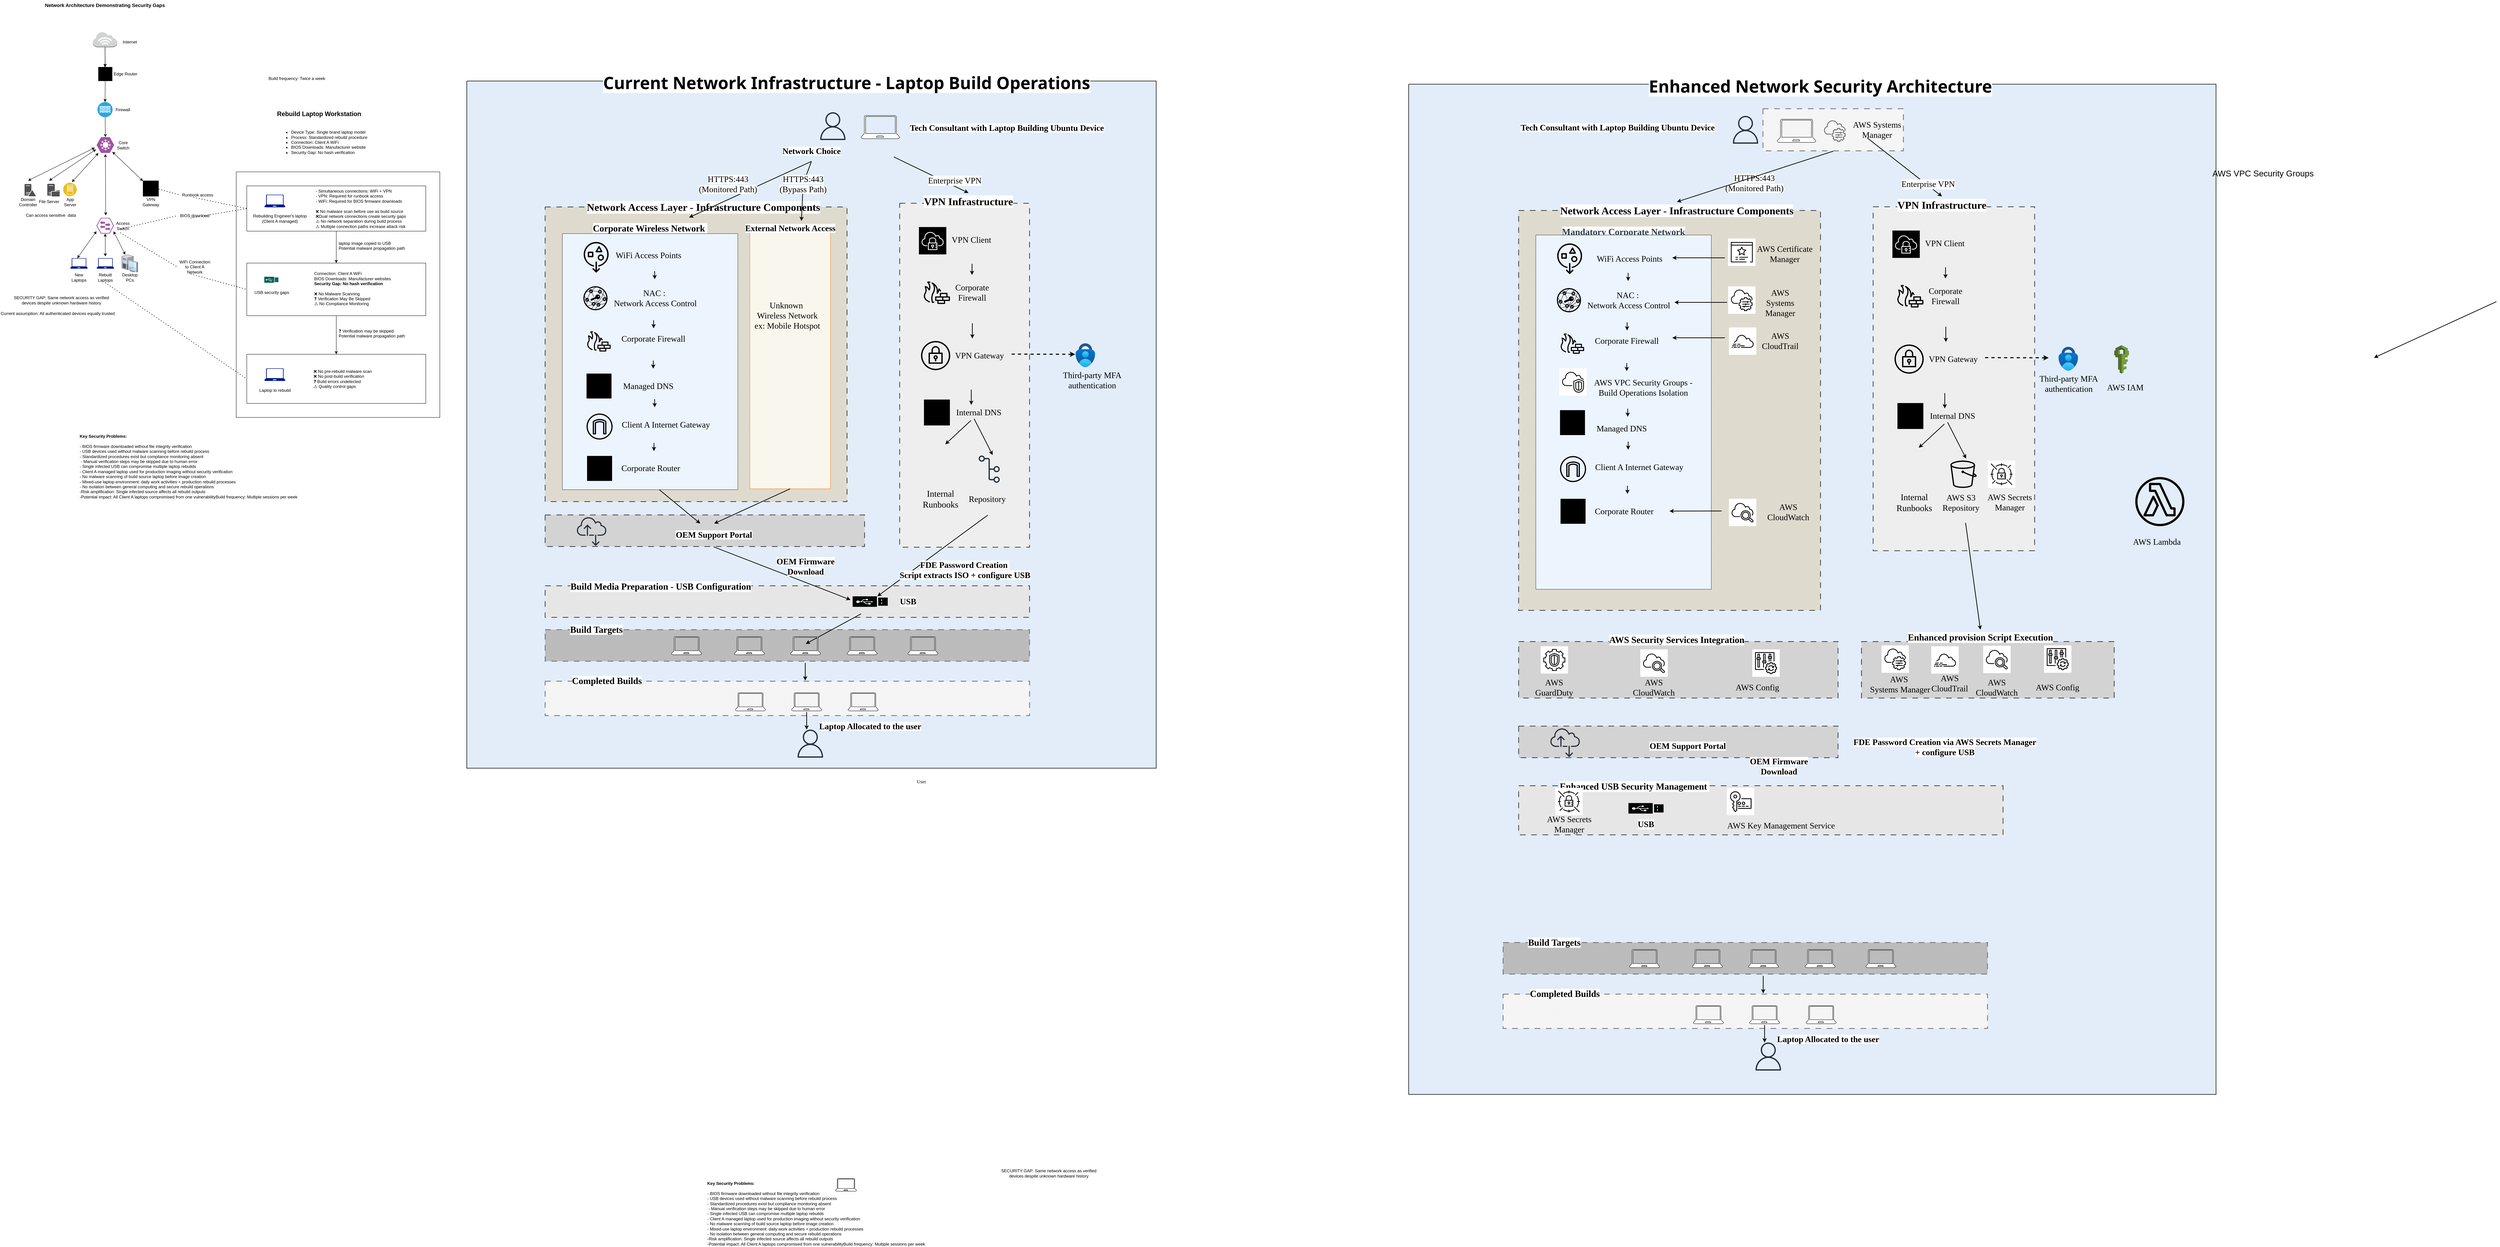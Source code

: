 <mxfile version="28.2.1">
  <diagram name="Page-1" id="G9Pzoce9l43paSHm1ECl">
    <mxGraphModel dx="3213" dy="1740" grid="1" gridSize="10" guides="1" tooltips="1" connect="1" arrows="1" fold="1" page="1" pageScale="1" pageWidth="850" pageHeight="1100" math="0" shadow="0">
      <root>
        <mxCell id="0" />
        <mxCell id="1" parent="0" />
        <mxCell id="dn_QunzYOp84PA4M0O3f-1" value="" style="verticalLabelPosition=bottom;verticalAlign=top;html=1;shape=mxgraph.basic.patternFillRect;fillStyle=solid;step=5;fillStrokeWidth=0.2;fillStrokeColor=#dddddd;shadow=0;strokeColor=#36393d;align=center;spacingTop=3;fontFamily=Helvetica;fontSize=12;labelBackgroundColor=default;fillColor=light-dark(#e2edf9, #182e44);perimeterSpacing=1;strokeWidth=2;" parent="1" vertex="1">
          <mxGeometry x="1416.75" y="251" width="1964" height="1959" as="geometry" />
        </mxCell>
        <mxCell id="MMNzTw3OOVt4LOCkiLiI-131" value="" style="verticalLabelPosition=bottom;verticalAlign=top;html=1;shape=mxgraph.basic.patternFillRect;fillStyle=diag;step=5;fillStrokeWidth=0.2;fillStrokeColor=#dddddd;shadow=0;dashed=1;strokeColor=#36393d;align=center;spacingTop=3;fontFamily=Helvetica;fontSize=12;labelBackgroundColor=default;fillColor=light-dark(#dedbce, #1b1911);dashPattern=8 8;perimeterSpacing=1;strokeWidth=2;" parent="1" vertex="1">
          <mxGeometry x="1640" y="610" width="860" height="840" as="geometry" />
        </mxCell>
        <mxCell id="MMNzTw3OOVt4LOCkiLiI-27" value="" style="verticalLabelPosition=bottom;verticalAlign=top;html=1;shape=mxgraph.basic.patternFillRect;fillStyle=solid;step=5;fillStrokeWidth=0.2;fillStrokeColor=#dddddd;fillColor=#f9f7ed;strokeColor=light-dark(#f97015, #babdc0);" parent="1" vertex="1">
          <mxGeometry x="2223" y="683.5" width="230" height="730" as="geometry" />
        </mxCell>
        <mxCell id="gi8R7RoCm2wsxa_REoJz-2" value="Internet" style="text;strokeColor=none;align=center;fillColor=none;html=1;verticalAlign=middle;whiteSpace=wrap;rounded=0;" parent="1" vertex="1">
          <mxGeometry x="426.59" y="125" width="60" height="30" as="geometry" />
        </mxCell>
        <mxCell id="7x6iOvIHQjB75U36rMkH-16" value="" style="rounded=0;whiteSpace=wrap;html=1;" parent="1" vertex="1">
          <mxGeometry x="760" y="510" width="580" height="700" as="geometry" />
        </mxCell>
        <mxCell id="gi8R7RoCm2wsxa_REoJz-3" value="" style="outlineConnect=0;dashed=0;verticalLabelPosition=bottom;verticalAlign=top;align=center;html=1;shape=mxgraph.aws3.internet_3;fillColor=#D2D3D3;gradientColor=none;" parent="1" vertex="1">
          <mxGeometry x="351.5" y="111" width="69.5" height="44" as="geometry" />
        </mxCell>
        <mxCell id="gi8R7RoCm2wsxa_REoJz-9" value="" style="sketch=0;verticalLabelPosition=bottom;sketch=0;aspect=fixed;html=1;verticalAlign=top;strokeColor=none;fillColor=#000000;align=center;outlineConnect=0;pointerEvents=1;shape=mxgraph.citrix2.router;" parent="1" vertex="1">
          <mxGeometry x="367" y="211" width="40" height="40" as="geometry" />
        </mxCell>
        <mxCell id="gi8R7RoCm2wsxa_REoJz-10" value="Edge Router" style="text;strokeColor=none;align=center;fillColor=none;html=1;verticalAlign=middle;whiteSpace=wrap;rounded=0;" parent="1" vertex="1">
          <mxGeometry x="395.34" y="216" width="98.75" height="30" as="geometry" />
        </mxCell>
        <mxCell id="gi8R7RoCm2wsxa_REoJz-11" value="" style="fillColor=#28A8E0;verticalLabelPosition=bottom;sketch=0;html=1;strokeColor=#ffffff;verticalAlign=top;align=center;points=[[0.145,0.145,0],[0.5,0,0],[0.855,0.145,0],[1,0.5,0],[0.855,0.855,0],[0.5,1,0],[0.145,0.855,0],[0,0.5,0]];pointerEvents=1;shape=mxgraph.cisco_safe.compositeIcon;bgIcon=ellipse;resIcon=mxgraph.cisco_safe.capability.firewall;" parent="1" vertex="1">
          <mxGeometry x="364.75" y="311" width="43" height="43" as="geometry" />
        </mxCell>
        <mxCell id="gi8R7RoCm2wsxa_REoJz-12" value="Firewall" style="text;strokeColor=none;align=center;fillColor=none;html=1;verticalAlign=middle;whiteSpace=wrap;rounded=0;" parent="1" vertex="1">
          <mxGeometry x="407" y="317.5" width="60" height="30" as="geometry" />
        </mxCell>
        <mxCell id="gi8R7RoCm2wsxa_REoJz-14" value="Core Switch" style="text;strokeColor=none;align=center;fillColor=none;html=1;verticalAlign=middle;whiteSpace=wrap;rounded=0;" parent="1" vertex="1">
          <mxGeometry x="407.75" y="418.5" width="60" height="30" as="geometry" />
        </mxCell>
        <mxCell id="gi8R7RoCm2wsxa_REoJz-15" value="" style="verticalLabelPosition=bottom;sketch=0;html=1;fillColor=#A153A0;strokeColor=#ffffff;verticalAlign=top;align=center;points=[[0,0.5,0],[0.125,0.25,0],[0.25,0,0],[0.5,0,0],[0.75,0,0],[0.875,0.25,0],[1,0.5,0],[0.875,0.75,0],[0.75,1,0],[0.5,1,0],[0.125,0.75,0]];pointerEvents=1;shape=mxgraph.cisco_safe.compositeIcon;bgIcon=mxgraph.cisco_safe.design.blank_device;resIcon=mxgraph.cisco_safe.design.l3_switch;" parent="1" vertex="1">
          <mxGeometry x="362.25" y="411" width="50" height="45" as="geometry" />
        </mxCell>
        <mxCell id="gi8R7RoCm2wsxa_REoJz-18" value="Domain Controller" style="text;strokeColor=none;align=center;fillColor=none;html=1;verticalAlign=middle;whiteSpace=wrap;rounded=0;" parent="1" vertex="1">
          <mxGeometry x="137" y="581" width="60" height="30" as="geometry" />
        </mxCell>
        <mxCell id="gi8R7RoCm2wsxa_REoJz-19" value="" style="sketch=0;pointerEvents=1;shadow=0;dashed=0;html=1;strokeColor=none;fillColor=#505050;labelPosition=center;verticalLabelPosition=bottom;verticalAlign=top;outlineConnect=0;align=center;shape=mxgraph.office.servers.file_server;" parent="1" vertex="1">
          <mxGeometry x="221.75" y="544" width="35.25" height="36" as="geometry" />
        </mxCell>
        <mxCell id="gi8R7RoCm2wsxa_REoJz-20" value="File Server" style="text;strokeColor=none;align=center;fillColor=none;html=1;verticalAlign=middle;whiteSpace=wrap;rounded=0;" parent="1" vertex="1">
          <mxGeometry x="197" y="580" width="60" height="30" as="geometry" />
        </mxCell>
        <mxCell id="gi8R7RoCm2wsxa_REoJz-23" value="" style="sketch=0;pointerEvents=1;shadow=0;dashed=0;html=1;strokeColor=none;fillColor=#505050;labelPosition=center;verticalLabelPosition=bottom;verticalAlign=top;outlineConnect=0;align=center;shape=mxgraph.office.servers.domain_controller;" parent="1" vertex="1">
          <mxGeometry x="157" y="544.5" width="32.5" height="35" as="geometry" />
        </mxCell>
        <mxCell id="gi8R7RoCm2wsxa_REoJz-25" value="" style="image;aspect=fixed;perimeter=ellipsePerimeter;html=1;align=center;shadow=0;dashed=0;fontColor=#4277BB;labelBackgroundColor=default;fontSize=12;spacingTop=3;image=img/lib/ibm/applications/app_server.svg;" parent="1" vertex="1">
          <mxGeometry x="267" y="541" width="38.5" height="38.5" as="geometry" />
        </mxCell>
        <mxCell id="FxefYaPtXIHqSpBv_Unu-31" value="App Server" style="text;strokeColor=none;align=center;fillColor=none;html=1;verticalAlign=middle;whiteSpace=wrap;rounded=0;" parent="1" vertex="1">
          <mxGeometry x="257" y="581" width="60" height="30" as="geometry" />
        </mxCell>
        <mxCell id="FxefYaPtXIHqSpBv_Unu-35" style="edgeStyle=none;rounded=0;orthogonalLoop=1;jettySize=auto;html=1;entryX=0.484;entryY=0.032;entryDx=0;entryDy=0;entryPerimeter=0;elbow=vertical;" parent="1" source="gi8R7RoCm2wsxa_REoJz-3" target="gi8R7RoCm2wsxa_REoJz-9" edge="1">
          <mxGeometry relative="1" as="geometry" />
        </mxCell>
        <mxCell id="FxefYaPtXIHqSpBv_Unu-36" style="edgeStyle=none;rounded=0;orthogonalLoop=1;jettySize=auto;html=1;entryX=0.5;entryY=0;entryDx=0;entryDy=0;entryPerimeter=0;elbow=vertical;" parent="1" source="gi8R7RoCm2wsxa_REoJz-9" target="gi8R7RoCm2wsxa_REoJz-11" edge="1">
          <mxGeometry relative="1" as="geometry" />
        </mxCell>
        <mxCell id="FxefYaPtXIHqSpBv_Unu-37" style="edgeStyle=none;rounded=0;orthogonalLoop=1;jettySize=auto;html=1;entryX=0.5;entryY=0;entryDx=0;entryDy=0;entryPerimeter=0;elbow=vertical;" parent="1" source="gi8R7RoCm2wsxa_REoJz-11" target="gi8R7RoCm2wsxa_REoJz-15" edge="1">
          <mxGeometry relative="1" as="geometry" />
        </mxCell>
        <mxCell id="FxefYaPtXIHqSpBv_Unu-51" value="" style="endArrow=classic;startArrow=classic;html=1;rounded=0;elbow=vertical;entryX=0.5;entryY=1;entryDx=0;entryDy=0;entryPerimeter=0;strokeColor=light-dark(#000000,#FF0000);" parent="1" edge="1">
          <mxGeometry width="50" height="50" relative="1" as="geometry">
            <mxPoint x="388.21" y="634" as="sourcePoint" />
            <mxPoint x="387.25" y="459" as="targetPoint" />
          </mxGeometry>
        </mxCell>
        <mxCell id="FxefYaPtXIHqSpBv_Unu-52" value="" style="endArrow=classic;startArrow=classic;html=1;rounded=0;elbow=vertical;entryX=0.003;entryY=0.848;entryDx=0;entryDy=0;entryPerimeter=0;" parent="1" target="gi8R7RoCm2wsxa_REoJz-27" edge="1">
          <mxGeometry width="50" height="50" relative="1" as="geometry">
            <mxPoint x="307.25" y="756" as="sourcePoint" />
            <mxPoint x="357.25" y="706" as="targetPoint" />
          </mxGeometry>
        </mxCell>
        <mxCell id="FxefYaPtXIHqSpBv_Unu-54" value="" style="endArrow=classic;startArrow=classic;html=1;rounded=0;elbow=vertical;exitX=0.975;exitY=0.857;exitDx=0;exitDy=0;exitPerimeter=0;" parent="1" source="gi8R7RoCm2wsxa_REoJz-27" target="gi8R7RoCm2wsxa_REoJz-35" edge="1">
          <mxGeometry width="50" height="50" relative="1" as="geometry">
            <mxPoint x="397" y="651" as="sourcePoint" />
            <mxPoint x="447" y="601" as="targetPoint" />
          </mxGeometry>
        </mxCell>
        <mxCell id="FxefYaPtXIHqSpBv_Unu-55" value="" style="endArrow=classic;startArrow=classic;html=1;rounded=0;elbow=vertical;entryX=0.5;entryY=1;entryDx=0;entryDy=0;strokeColor=light-dark(#000000,#FF0000);entryPerimeter=0;" parent="1" target="gi8R7RoCm2wsxa_REoJz-27" edge="1">
          <mxGeometry width="50" height="50" relative="1" as="geometry">
            <mxPoint x="387" y="751" as="sourcePoint" />
            <mxPoint x="392" y="711" as="targetPoint" />
          </mxGeometry>
        </mxCell>
        <mxCell id="FxefYaPtXIHqSpBv_Unu-57" value="" style="endArrow=classic;startArrow=classic;html=1;rounded=0;elbow=vertical;exitX=0.896;exitY=0.929;exitDx=0;exitDy=0;exitPerimeter=0;strokeColor=light-dark(#000000,#FF0000);" parent="1" source="gi8R7RoCm2wsxa_REoJz-15" target="gi8R7RoCm2wsxa_REoJz-38" edge="1">
          <mxGeometry width="50" height="50" relative="1" as="geometry">
            <mxPoint x="417" y="531" as="sourcePoint" />
            <mxPoint x="467" y="481" as="targetPoint" />
          </mxGeometry>
        </mxCell>
        <mxCell id="FxefYaPtXIHqSpBv_Unu-58" value="" style="endArrow=classic;startArrow=classic;html=1;rounded=0;elbow=vertical;entryX=0.104;entryY=1.005;entryDx=0;entryDy=0;entryPerimeter=0;strokeColor=light-dark(#000000,#FF0000);" parent="1" target="gi8R7RoCm2wsxa_REoJz-15" edge="1">
          <mxGeometry width="50" height="50" relative="1" as="geometry">
            <mxPoint x="292" y="539" as="sourcePoint" />
            <mxPoint x="342" y="489" as="targetPoint" />
          </mxGeometry>
        </mxCell>
        <mxCell id="FxefYaPtXIHqSpBv_Unu-61" value="" style="endArrow=classic;startArrow=classic;html=1;rounded=0;elbow=vertical;entryX=-0.033;entryY=0.776;entryDx=0;entryDy=0;entryPerimeter=0;strokeColor=light-dark(#000000,#FF0000);" parent="1" target="gi8R7RoCm2wsxa_REoJz-15" edge="1">
          <mxGeometry width="50" height="50" relative="1" as="geometry">
            <mxPoint x="227" y="535" as="sourcePoint" />
            <mxPoint x="277" y="485" as="targetPoint" />
          </mxGeometry>
        </mxCell>
        <mxCell id="FxefYaPtXIHqSpBv_Unu-62" value="" style="endArrow=classic;startArrow=classic;html=1;rounded=0;elbow=vertical;strokeColor=light-dark(#000000,#FF0000);" parent="1" edge="1">
          <mxGeometry width="50" height="50" relative="1" as="geometry">
            <mxPoint x="167" y="535" as="sourcePoint" />
            <mxPoint x="357" y="441" as="targetPoint" />
          </mxGeometry>
        </mxCell>
        <mxCell id="gi8R7RoCm2wsxa_REoJz-29" value="Access Switch" style="text;strokeColor=none;align=center;fillColor=none;html=1;verticalAlign=middle;whiteSpace=wrap;rounded=0;" parent="1" vertex="1">
          <mxGeometry x="407" y="648.5" width="60" height="30" as="geometry" />
        </mxCell>
        <mxCell id="gi8R7RoCm2wsxa_REoJz-35" value="" style="verticalLabelPosition=bottom;sketch=0;aspect=fixed;html=1;verticalAlign=top;strokeColor=none;align=center;outlineConnect=0;shape=mxgraph.citrix.desktop;" parent="1" vertex="1">
          <mxGeometry x="433.67" y="746" width="45.41" height="50" as="geometry" />
        </mxCell>
        <mxCell id="gi8R7RoCm2wsxa_REoJz-30" value="" style="sketch=0;aspect=fixed;pointerEvents=1;shadow=0;dashed=0;html=1;strokeColor=none;labelPosition=center;verticalLabelPosition=bottom;verticalAlign=top;align=center;fillColor=#00188D;shape=mxgraph.azure.laptop" parent="1" vertex="1">
          <mxGeometry x="287" y="756" width="50" height="30" as="geometry" />
        </mxCell>
        <mxCell id="gi8R7RoCm2wsxa_REoJz-31" value="New Laptops" style="text;strokeColor=none;align=center;fillColor=none;html=1;verticalAlign=middle;whiteSpace=wrap;rounded=0;" parent="1" vertex="1">
          <mxGeometry x="282" y="796" width="60" height="30" as="geometry" />
        </mxCell>
        <mxCell id="gi8R7RoCm2wsxa_REoJz-32" value="" style="sketch=0;aspect=fixed;pointerEvents=1;shadow=0;dashed=0;html=1;strokeColor=none;labelPosition=center;verticalLabelPosition=bottom;verticalAlign=top;align=center;fillColor=light-dark(#00188D,#FF9999);shape=mxgraph.azure.laptop" parent="1" vertex="1">
          <mxGeometry x="362.25" y="756" width="50" height="30" as="geometry" />
        </mxCell>
        <mxCell id="gi8R7RoCm2wsxa_REoJz-33" value="Rebuilt Laptops" style="text;strokeColor=light-dark(transparent,#FF0000);align=center;fillColor=none;html=1;verticalAlign=middle;whiteSpace=wrap;rounded=0;" parent="1" vertex="1">
          <mxGeometry x="356.75" y="796" width="60" height="30" as="geometry" />
        </mxCell>
        <mxCell id="gi8R7RoCm2wsxa_REoJz-36" value="Desktop PCs" style="text;strokeColor=none;align=center;fillColor=none;html=1;verticalAlign=middle;whiteSpace=wrap;rounded=0;" parent="1" vertex="1">
          <mxGeometry x="426.59" y="796" width="60" height="30" as="geometry" />
        </mxCell>
        <mxCell id="gi8R7RoCm2wsxa_REoJz-38" value="" style="sketch=0;verticalLabelPosition=bottom;sketch=0;aspect=fixed;html=1;verticalAlign=top;strokeColor=none;fillColor=#000000;align=center;outlineConnect=0;pointerEvents=1;shape=mxgraph.citrix2.router;" parent="1" vertex="1">
          <mxGeometry x="494.09" y="535" width="45" height="45" as="geometry" />
        </mxCell>
        <mxCell id="gi8R7RoCm2wsxa_REoJz-39" value="VPN Gateway" style="text;strokeColor=none;align=center;fillColor=none;html=1;verticalAlign=middle;whiteSpace=wrap;rounded=0;" parent="1" vertex="1">
          <mxGeometry x="486.59" y="581" width="60" height="30" as="geometry" />
        </mxCell>
        <mxCell id="FxefYaPtXIHqSpBv_Unu-1" value="" style="endArrow=classic;html=1;rounded=0;exitX=0.5;exitY=1;exitDx=0;exitDy=0;exitPerimeter=0;" parent="1" source="gi8R7RoCm2wsxa_REoJz-3" target="gi8R7RoCm2wsxa_REoJz-9" edge="1">
          <mxGeometry width="50" height="50" relative="1" as="geometry">
            <mxPoint x="447" y="391" as="sourcePoint" />
            <mxPoint x="597" y="371" as="targetPoint" />
          </mxGeometry>
        </mxCell>
        <mxCell id="gi8R7RoCm2wsxa_REoJz-27" value="" style="verticalLabelPosition=bottom;sketch=0;html=1;fillColor=#A153A0;strokeColor=#ffffff;verticalAlign=top;align=center;points=[[0,0.5,0],[0.125,0.25,0],[0.25,0,0],[0.5,0,0],[0.75,0,0],[0.875,0.25,0],[1,0.5,0],[0.875,0.75,0],[0.75,1,0],[0.5,1,0],[0.125,0.75,0]];pointerEvents=1;shape=mxgraph.cisco_safe.compositeIcon;bgIcon=mxgraph.cisco_safe.design.blank_device;resIcon=mxgraph.cisco_safe.design.access_switch_2;" parent="1" vertex="1">
          <mxGeometry x="361.75" y="641" width="50" height="45" as="geometry" />
        </mxCell>
        <mxCell id="CjsxGIAAwSK_9YGi35-y-1" value="&lt;font style=&quot;color: light-dark(rgb(0, 0, 0), rgb(255, 51, 51));&quot;&gt;SECURITY GAP: Same network access as verified devices despite unknown hardware history&lt;/font&gt;" style="text;strokeColor=none;align=center;fillColor=none;html=1;verticalAlign=middle;whiteSpace=wrap;rounded=0;" parent="1" vertex="1">
          <mxGeometry x="117.0" y="861" width="290" height="30" as="geometry" />
        </mxCell>
        <mxCell id="CjsxGIAAwSK_9YGi35-y-2" value="&lt;font style=&quot;color: light-dark(rgb(0, 0, 0), rgb(255, 51, 51));&quot;&gt;Can access sensitive&amp;nbsp; data&lt;/font&gt;" style="text;strokeColor=none;align=center;fillColor=none;html=1;verticalAlign=middle;whiteSpace=wrap;rounded=0;" parent="1" vertex="1">
          <mxGeometry x="87" y="618.5" width="290" height="30" as="geometry" />
        </mxCell>
        <mxCell id="CjsxGIAAwSK_9YGi35-y-3" value="Current assumption: All authenticated devices equally trusted" style="text;whiteSpace=wrap;html=1;" parent="1" vertex="1">
          <mxGeometry x="87" y="900" width="360" height="40" as="geometry" />
        </mxCell>
        <mxCell id="CjsxGIAAwSK_9YGi35-y-4" value="&lt;div&gt;&lt;b style=&quot;&quot;&gt;&lt;font style=&quot;font-size: 14px;&quot;&gt;Network Architecture Demonstrating Security Gaps&lt;/font&gt;&lt;/b&gt;&lt;/div&gt;&lt;div&gt;&lt;b&gt;&lt;font size=&quot;3&quot;&gt;&lt;br&gt;&lt;/font&gt;&lt;/b&gt;&lt;/div&gt;&lt;div&gt;&lt;br&gt;&lt;/div&gt;" style="text;whiteSpace=wrap;html=1;align=center;" parent="1" vertex="1">
          <mxGeometry x="150.25" y="20" width="472" height="40" as="geometry" />
        </mxCell>
        <mxCell id="CjsxGIAAwSK_9YGi35-y-5" value="&lt;b&gt;Key Security Problems:&amp;nbsp;&lt;/b&gt;&lt;div&gt;&lt;div&gt;&lt;br&gt;&lt;/div&gt;&lt;div&gt;- BIOS firmware downloaded without file integrity verification&amp;nbsp;&lt;/div&gt;&lt;div&gt;- USB devices used without malware scanning before rebuild process&amp;nbsp;&lt;/div&gt;&lt;div&gt;- Standardized procedures exist but compliance monitoring absent&lt;/div&gt;&lt;div&gt;&amp;nbsp;- Manual verification steps may be skipped due to human error&amp;nbsp;&lt;/div&gt;&lt;div&gt;- Single infected USB can compromise multiple laptop rebuilds&lt;/div&gt;&lt;/div&gt;&lt;div&gt;- Client A managed laptop used for production imaging without security verification&amp;nbsp;&lt;/div&gt;&lt;div&gt;- No malware scanning of build source laptop before image creation&amp;nbsp;&lt;/div&gt;&lt;div&gt;- Mixed-use laptop environment: daily work activities + production rebuild processes&amp;nbsp;&lt;/div&gt;&lt;div&gt;- No isolation between general computing and secure rebuild operations&lt;/div&gt;&lt;div&gt;-Risk amplification: Single infected source affects all rebuild outputs&lt;/div&gt;&lt;div&gt;-Potential impact: All Client A laptops compromised from one vulnerabilityBuild frequency: Multiple sessions per week&lt;/div&gt;" style="text;whiteSpace=wrap;html=1;" parent="1" vertex="1">
          <mxGeometry x="312" y="1250" width="660" height="100" as="geometry" />
        </mxCell>
        <mxCell id="7x6iOvIHQjB75U36rMkH-2" value="" style="rounded=0;whiteSpace=wrap;html=1;strokeColor=light-dark(#000000,#4BDFFF);" parent="1" vertex="1">
          <mxGeometry x="790" y="770" width="510" height="150" as="geometry" />
        </mxCell>
        <mxCell id="7x6iOvIHQjB75U36rMkH-5" value="&lt;span style=&quot;background-color: transparent; color: light-dark(rgb(0, 0, 0), rgb(255, 255, 255));&quot;&gt;Connection: Client A WiFi&lt;/span&gt;&lt;br&gt;&lt;span style=&quot;background-color: transparent; color: light-dark(rgb(0, 0, 0), rgb(255, 255, 255));&quot;&gt;BIOS Downloads: Manufacturer websites&lt;/span&gt;&lt;br&gt;&lt;span style=&quot;background-color: transparent;&quot;&gt;&lt;b style=&quot;&quot;&gt;&lt;font style=&quot;color: light-dark(rgb(0, 0, 0), rgb(255, 255, 255));&quot;&gt;Security Gap: No hash verification&lt;/font&gt;&lt;/b&gt;&lt;/span&gt;&lt;br&gt;&lt;br&gt;&lt;span style=&quot;background-color: transparent; color: light-dark(rgb(0, 0, 0), rgb(255, 255, 255));&quot;&gt;❌&amp;nbsp;No Malware Scanning&lt;/span&gt;&lt;br&gt;&lt;span style=&quot;background-color: transparent; color: light-dark(rgb(0, 0, 0), rgb(255, 255, 255));&quot;&gt;❓ Verification May Be Skipped&lt;/span&gt;&lt;br&gt;&lt;span style=&quot;background-color: transparent; color: light-dark(rgb(0, 0, 0), rgb(255, 255, 255));&quot;&gt;⚠️ No Compliance Monitoring&lt;/span&gt;" style="text;strokeColor=none;align=left;fillColor=none;html=1;verticalAlign=middle;whiteSpace=wrap;rounded=0;" parent="1" vertex="1">
          <mxGeometry x="980" y="840" width="230" height="6" as="geometry" />
        </mxCell>
        <mxCell id="7x6iOvIHQjB75U36rMkH-7" value="" style="sketch=0;pointerEvents=1;shadow=0;dashed=0;html=1;strokeColor=none;fillColor=#005F4B;labelPosition=center;verticalLabelPosition=bottom;verticalAlign=top;align=center;outlineConnect=0;shape=mxgraph.veeam2.usb_drive;" parent="1" vertex="1">
          <mxGeometry x="840" y="809" width="40" height="17" as="geometry" />
        </mxCell>
        <mxCell id="7x6iOvIHQjB75U36rMkH-9" value="&lt;div style=&quot;text-align: left;&quot;&gt;&lt;b style=&quot;background-color: transparent; color: light-dark(rgb(0, 0, 0), rgb(255, 255, 255));&quot;&gt;&lt;font style=&quot;font-size: 18px;&quot;&gt;Rebuild Laptop Workstation&lt;/font&gt;&lt;/b&gt;&lt;/div&gt;&lt;div style=&quot;text-align: left;&quot;&gt;&lt;b&gt;&lt;font style=&quot;font-size: 18px;&quot;&gt;&lt;br&gt;&lt;/font&gt;&lt;/b&gt;&lt;/div&gt;&lt;div&gt;&lt;div style=&quot;text-align: left;&quot;&gt;&lt;ul&gt;&lt;li&gt;&lt;span style=&quot;background-color: transparent; color: light-dark(rgb(0, 0, 0), rgb(255, 255, 255));&quot;&gt;Device Type: Single brand laptop model&lt;/span&gt;&lt;/li&gt;&lt;li&gt;&lt;span style=&quot;background-color: transparent; color: light-dark(rgb(0, 0, 0), rgb(255, 255, 255));&quot;&gt;Process: Standardized rebuild procedure&lt;/span&gt;&lt;/li&gt;&lt;li&gt;&lt;span style=&quot;background-color: transparent; color: light-dark(rgb(0, 0, 0), rgb(255, 255, 255));&quot;&gt;Connection: Client A WiFi&lt;/span&gt;&lt;/li&gt;&lt;li&gt;&lt;span style=&quot;background-color: transparent; color: light-dark(rgb(0, 0, 0), rgb(255, 255, 255));&quot;&gt;BIOS Downloads: Manufacturer website&lt;/span&gt;&lt;/li&gt;&lt;li&gt;&lt;span style=&quot;background-color: transparent;&quot;&gt;&lt;font style=&quot;color: light-dark(rgb(0, 0, 0), rgb(255, 0, 0));&quot;&gt;Security Gap: No hash verification&lt;/font&gt;&lt;/span&gt;&lt;/li&gt;&lt;/ul&gt;&lt;/div&gt;&lt;/div&gt;" style="text;strokeColor=none;align=center;fillColor=none;html=1;verticalAlign=middle;whiteSpace=wrap;rounded=0;" parent="1" vertex="1">
          <mxGeometry x="820" y="388.5" width="370" height="30" as="geometry" />
        </mxCell>
        <mxCell id="7x6iOvIHQjB75U36rMkH-18" value="&lt;br&gt;&lt;div&gt;&lt;div style=&quot;text-align: left;&quot;&gt;&lt;br&gt;&lt;/div&gt;&lt;/div&gt;" style="rounded=0;whiteSpace=wrap;html=1;strokeColor=light-dark(#000000,#66B2FF);" parent="1" vertex="1">
          <mxGeometry x="790" y="1030" width="510" height="140" as="geometry" />
        </mxCell>
        <mxCell id="7x6iOvIHQjB75U36rMkH-20" value="Laptop to rebuild" style="text;strokeColor=none;align=center;fillColor=none;html=1;verticalAlign=middle;whiteSpace=wrap;rounded=0;rotation=0;" parent="1" vertex="1">
          <mxGeometry x="785.65" y="1120" width="168.7" height="26" as="geometry" />
        </mxCell>
        <mxCell id="7x6iOvIHQjB75U36rMkH-22" value="❓ Verification may be skipped&lt;div&gt;&lt;font style=&quot;color: light-dark(rgb(0, 0, 0), rgb(255, 0, 0));&quot;&gt;Potential malware propagation pat&lt;/font&gt;h&lt;/div&gt;" style="text;whiteSpace=wrap;html=1;" parent="1" vertex="1">
          <mxGeometry x="1050" y="950" width="290" height="40" as="geometry" />
        </mxCell>
        <mxCell id="7x6iOvIHQjB75U36rMkH-23" value="" style="endArrow=none;dashed=1;html=1;dashPattern=1 3;strokeWidth=2;rounded=0;exitX=0.381;exitY=1.168;exitDx=0;exitDy=0;exitPerimeter=0;entryX=0;entryY=0.5;entryDx=0;entryDy=0;" parent="1" source="7x6iOvIHQjB75U36rMkH-24" target="7x6iOvIHQjB75U36rMkH-2" edge="1">
          <mxGeometry width="50" height="50" relative="1" as="geometry">
            <mxPoint x="470" y="630" as="sourcePoint" />
            <mxPoint x="750" y="840" as="targetPoint" />
          </mxGeometry>
        </mxCell>
        <mxCell id="7x6iOvIHQjB75U36rMkH-38" value="" style="sketch=0;aspect=fixed;pointerEvents=1;shadow=0;dashed=0;html=1;strokeColor=none;labelPosition=center;verticalLabelPosition=bottom;verticalAlign=top;align=center;fillColor=#00188D;shape=mxgraph.azure.laptop" parent="1" vertex="1">
          <mxGeometry x="840" y="1070" width="60" height="36" as="geometry" />
        </mxCell>
        <mxCell id="7x6iOvIHQjB75U36rMkH-39" value="USB security gaps" style="text;whiteSpace=wrap;html=1;" parent="1" vertex="1">
          <mxGeometry x="810" y="840" width="130" height="40" as="geometry" />
        </mxCell>
        <mxCell id="7x6iOvIHQjB75U36rMkH-42" value="" style="endArrow=none;dashed=1;html=1;dashPattern=1 3;strokeWidth=2;rounded=0;exitX=0.381;exitY=1.168;exitDx=0;exitDy=0;exitPerimeter=0;entryX=0;entryY=0.5;entryDx=0;entryDy=0;" parent="1" source="gi8R7RoCm2wsxa_REoJz-29" target="7x6iOvIHQjB75U36rMkH-24" edge="1">
          <mxGeometry width="50" height="50" relative="1" as="geometry">
            <mxPoint x="430" y="684" as="sourcePoint" />
            <mxPoint x="800" y="820" as="targetPoint" />
          </mxGeometry>
        </mxCell>
        <mxCell id="7x6iOvIHQjB75U36rMkH-24" value="WiFi Connection to Client A Network" style="text;strokeColor=none;align=center;fillColor=none;html=1;verticalAlign=middle;whiteSpace=wrap;rounded=0;" parent="1" vertex="1">
          <mxGeometry x="592" y="766" width="100" height="30" as="geometry" />
        </mxCell>
        <mxCell id="7x6iOvIHQjB75U36rMkH-43" value="" style="endArrow=classic;html=1;rounded=0;entryX=0.5;entryY=0;entryDx=0;entryDy=0;strokeColor=light-dark(#000000,#FF0000);" parent="1" source="7x6iOvIHQjB75U36rMkH-2" target="7x6iOvIHQjB75U36rMkH-18" edge="1">
          <mxGeometry width="50" height="50" relative="1" as="geometry">
            <mxPoint x="440" y="970" as="sourcePoint" />
            <mxPoint x="490" y="920" as="targetPoint" />
          </mxGeometry>
        </mxCell>
        <mxCell id="7x6iOvIHQjB75U36rMkH-45" value="&lt;div style=&quot;text-align: left;&quot;&gt;&lt;div&gt;❌ No pre-rebuild malware scan&amp;nbsp;&lt;/div&gt;&lt;div&gt;❌ No post-build verification&amp;nbsp;&lt;/div&gt;&lt;div&gt;❓ Build errors undetected&amp;nbsp;&lt;/div&gt;&lt;div&gt;⚠️ Quality control gaps&lt;/div&gt;&lt;/div&gt;" style="text;strokeColor=none;align=center;fillColor=none;html=1;verticalAlign=middle;whiteSpace=wrap;rounded=0;" parent="1" vertex="1">
          <mxGeometry x="880" y="1085" width="370" height="30" as="geometry" />
        </mxCell>
        <mxCell id="7x6iOvIHQjB75U36rMkH-48" value="" style="endArrow=none;dashed=1;html=1;dashPattern=1 3;strokeWidth=2;rounded=0;entryX=0;entryY=0.5;entryDx=0;entryDy=0;exitX=0.5;exitY=1;exitDx=0;exitDy=0;" parent="1" source="gi8R7RoCm2wsxa_REoJz-33" target="7x6iOvIHQjB75U36rMkH-18" edge="1">
          <mxGeometry width="50" height="50" relative="1" as="geometry">
            <mxPoint x="440" y="980" as="sourcePoint" />
            <mxPoint x="490" y="930" as="targetPoint" />
          </mxGeometry>
        </mxCell>
        <mxCell id="7x6iOvIHQjB75U36rMkH-52" value="" style="rounded=0;whiteSpace=wrap;html=1;strokeColor=light-dark(#000000,#4BDFFF);" parent="1" vertex="1">
          <mxGeometry x="790" y="550" width="510" height="129" as="geometry" />
        </mxCell>
        <mxCell id="7x6iOvIHQjB75U36rMkH-49" value="" style="sketch=0;aspect=fixed;pointerEvents=1;shadow=0;dashed=0;html=1;strokeColor=none;labelPosition=center;verticalLabelPosition=bottom;verticalAlign=top;align=center;fillColor=light-dark(#00188D,#FF9999);shape=mxgraph.azure.laptop" parent="1" vertex="1">
          <mxGeometry x="840" y="575" width="60" height="36" as="geometry" />
        </mxCell>
        <mxCell id="7x6iOvIHQjB75U36rMkH-50" value="&lt;span style=&quot;text-align: left;&quot;&gt;Rebuilding Engineer&#39;s laptop (Client A managed)&lt;/span&gt;" style="text;strokeColor=none;align=center;fillColor=none;html=1;verticalAlign=middle;whiteSpace=wrap;rounded=0;rotation=0;" parent="1" vertex="1">
          <mxGeometry x="800" y="630" width="168.7" height="26" as="geometry" />
        </mxCell>
        <mxCell id="7x6iOvIHQjB75U36rMkH-51" value="&lt;div style=&quot;text-align: left;&quot;&gt;- Simultaneous connections: WiFi + VPN&amp;nbsp;&lt;/div&gt;&lt;div style=&quot;text-align: left;&quot;&gt;- VPN: Required for runbook access&amp;nbsp;&lt;/div&gt;&lt;div style=&quot;text-align: left;&quot;&gt;- WiFi: Required for BIOS firmware downloads&amp;nbsp;&lt;/div&gt;&lt;div style=&quot;text-align: left;&quot;&gt;&lt;br&gt;&lt;/div&gt;&lt;div style=&quot;text-align: left;&quot;&gt;❌ No malware scan before use as build source&lt;br&gt;❌Dual network connections create security gaps&lt;br&gt;⚠️ No network separation during build process&lt;br&gt;⚠️ Multiple connection paths increase attack risk&lt;/div&gt;" style="text;strokeColor=none;align=center;fillColor=none;html=1;verticalAlign=middle;whiteSpace=wrap;rounded=0;" parent="1" vertex="1">
          <mxGeometry x="930" y="599.5" width="370" height="30" as="geometry" />
        </mxCell>
        <mxCell id="7x6iOvIHQjB75U36rMkH-54" value="" style="endArrow=classic;html=1;rounded=0;entryX=0.5;entryY=0;entryDx=0;entryDy=0;exitX=0.5;exitY=1;exitDx=0;exitDy=0;" parent="1" source="7x6iOvIHQjB75U36rMkH-52" target="7x6iOvIHQjB75U36rMkH-2" edge="1">
          <mxGeometry width="50" height="50" relative="1" as="geometry">
            <mxPoint x="1010" y="680" as="sourcePoint" />
            <mxPoint x="910" y="830" as="targetPoint" />
          </mxGeometry>
        </mxCell>
        <mxCell id="7x6iOvIHQjB75U36rMkH-55" value="laptop image copied to USB&lt;div&gt;&lt;font style=&quot;color: light-dark(rgb(0, 0, 0), rgb(255, 0, 0));&quot;&gt;Potential malware propagation pat&lt;/font&gt;h&lt;/div&gt;" style="text;whiteSpace=wrap;html=1;" parent="1" vertex="1">
          <mxGeometry x="1050" y="700" width="290" height="40" as="geometry" />
        </mxCell>
        <mxCell id="7x6iOvIHQjB75U36rMkH-58" value="Build frequency: Twice a week" style="text;whiteSpace=wrap;html=1;" parent="1" vertex="1">
          <mxGeometry x="850" y="230" width="270" height="40" as="geometry" />
        </mxCell>
        <mxCell id="7x6iOvIHQjB75U36rMkH-59" value="" style="endArrow=none;dashed=1;html=1;dashPattern=1 3;strokeWidth=2;rounded=0;exitX=0.381;exitY=1.168;exitDx=0;exitDy=0;exitPerimeter=0;entryX=0;entryY=0.5;entryDx=0;entryDy=0;" parent="1" source="7x6iOvIHQjB75U36rMkH-60" target="7x6iOvIHQjB75U36rMkH-52" edge="1">
          <mxGeometry width="50" height="50" relative="1" as="geometry">
            <mxPoint x="430" y="673" as="sourcePoint" />
            <mxPoint x="592" y="770" as="targetPoint" />
          </mxGeometry>
        </mxCell>
        <mxCell id="7x6iOvIHQjB75U36rMkH-61" value="" style="endArrow=none;dashed=1;html=1;dashPattern=1 3;strokeWidth=2;rounded=0;exitX=0.381;exitY=1.168;exitDx=0;exitDy=0;exitPerimeter=0;entryX=0;entryY=0.5;entryDx=0;entryDy=0;" parent="1" target="7x6iOvIHQjB75U36rMkH-60" edge="1">
          <mxGeometry width="50" height="50" relative="1" as="geometry">
            <mxPoint x="430" y="673" as="sourcePoint" />
            <mxPoint x="790" y="615" as="targetPoint" />
          </mxGeometry>
        </mxCell>
        <mxCell id="7x6iOvIHQjB75U36rMkH-60" value="BIOS download" style="text;strokeColor=none;align=center;fillColor=none;html=1;verticalAlign=middle;whiteSpace=wrap;rounded=0;" parent="1" vertex="1">
          <mxGeometry x="592" y="630" width="100" height="10" as="geometry" />
        </mxCell>
        <mxCell id="7x6iOvIHQjB75U36rMkH-65" value="" style="endArrow=none;dashed=1;html=1;dashPattern=1 3;strokeWidth=2;rounded=0;exitX=0.381;exitY=1.168;exitDx=0;exitDy=0;exitPerimeter=0;entryX=0;entryY=0.5;entryDx=0;entryDy=0;" parent="1" source="7x6iOvIHQjB75U36rMkH-66" target="7x6iOvIHQjB75U36rMkH-52" edge="1">
          <mxGeometry width="50" height="50" relative="1" as="geometry">
            <mxPoint x="539.09" y="559" as="sourcePoint" />
            <mxPoint x="701.09" y="656" as="targetPoint" />
          </mxGeometry>
        </mxCell>
        <mxCell id="7x6iOvIHQjB75U36rMkH-67" value="" style="endArrow=none;dashed=1;html=1;dashPattern=1 3;strokeWidth=2;rounded=0;exitX=0.381;exitY=1.168;exitDx=0;exitDy=0;exitPerimeter=0;entryX=0;entryY=0.5;entryDx=0;entryDy=0;" parent="1" target="7x6iOvIHQjB75U36rMkH-66" edge="1">
          <mxGeometry width="50" height="50" relative="1" as="geometry">
            <mxPoint x="539.09" y="559" as="sourcePoint" />
            <mxPoint x="790" y="615" as="targetPoint" />
          </mxGeometry>
        </mxCell>
        <mxCell id="7x6iOvIHQjB75U36rMkH-66" value="Runbook access" style="text;strokeColor=none;align=center;fillColor=none;html=1;verticalAlign=middle;whiteSpace=wrap;rounded=0;" parent="1" vertex="1">
          <mxGeometry x="600" y="571" width="100" height="10" as="geometry" />
        </mxCell>
        <mxCell id="03RfwMxz8nHa0Dh4N93t-38" value="&lt;font style=&quot;color: light-dark(rgb(0, 0, 0), rgb(255, 51, 51));&quot;&gt;SECURITY GAP: Same network access as verified devices despite unknown hardware history&lt;/font&gt;" style="text;strokeColor=none;align=center;fillColor=none;html=1;verticalAlign=middle;whiteSpace=wrap;rounded=0;" parent="1" vertex="1">
          <mxGeometry x="2930" y="3350" width="290" height="30" as="geometry" />
        </mxCell>
        <mxCell id="03RfwMxz8nHa0Dh4N93t-41" value="&lt;font style=&quot;font-size: 30px;&quot;&gt;Network Access Layer - Infrastructure Components&lt;/font&gt;" style="text;whiteSpace=wrap;html=1;align=center;fontFamily=Times New Roman;fontSize=16;labelBackgroundColor=default;fontStyle=1" parent="1" vertex="1">
          <mxGeometry x="1722" y="585.5" width="738" height="40" as="geometry" />
        </mxCell>
        <mxCell id="03RfwMxz8nHa0Dh4N93t-42" value="&lt;b&gt;Key Security Problems:&amp;nbsp;&lt;/b&gt;&lt;div&gt;&lt;div&gt;&lt;br&gt;&lt;/div&gt;&lt;div&gt;- BIOS firmware downloaded without file integrity verification&amp;nbsp;&lt;/div&gt;&lt;div&gt;- USB devices used without malware scanning before rebuild process&amp;nbsp;&lt;/div&gt;&lt;div&gt;- Standardized procedures exist but compliance monitoring absent&lt;/div&gt;&lt;div&gt;&amp;nbsp;- Manual verification steps may be skipped due to human error&amp;nbsp;&lt;/div&gt;&lt;div&gt;- Single infected USB can compromise multiple laptop rebuilds&lt;/div&gt;&lt;/div&gt;&lt;div&gt;- Client A managed laptop used for production imaging without security verification&amp;nbsp;&lt;/div&gt;&lt;div&gt;- No malware scanning of build source laptop before image creation&amp;nbsp;&lt;/div&gt;&lt;div&gt;- Mixed-use laptop environment: daily work activities + production rebuild processes&amp;nbsp;&lt;/div&gt;&lt;div&gt;- No isolation between general computing and secure rebuild operations&lt;/div&gt;&lt;div&gt;-Risk amplification: Single infected source affects all rebuild outputs&lt;/div&gt;&lt;div&gt;-Potential impact: All Client A laptops compromised from one vulnerabilityBuild frequency: Multiple sessions per week&lt;/div&gt;" style="text;whiteSpace=wrap;html=1;" parent="1" vertex="1">
          <mxGeometry x="2100" y="3380" width="660" height="100" as="geometry" />
        </mxCell>
        <mxCell id="MMNzTw3OOVt4LOCkiLiI-16" value="&lt;b&gt;Corporate Wireless Network&amp;nbsp;&lt;/b&gt;" style="text;strokeColor=none;align=center;fillColor=none;html=1;verticalAlign=middle;whiteSpace=wrap;rounded=0;fontFamily=Times New Roman;fontSize=26;labelBackgroundColor=default;" parent="1" vertex="1">
          <mxGeometry x="1714" y="641" width="450" height="59" as="geometry" />
        </mxCell>
        <mxCell id="MMNzTw3OOVt4LOCkiLiI-52" value="&lt;b&gt;&lt;font style=&quot;font-size: 24px; background-color: light-dark(#ffffff, var(--ge-dark-color, #121212));&quot;&gt;External Network Access&lt;/font&gt;&lt;/b&gt;" style="text;strokeColor=none;align=center;fillColor=none;html=1;verticalAlign=middle;whiteSpace=wrap;rounded=0;fontFamily=Times New Roman;fontSize=18;" parent="1" vertex="1">
          <mxGeometry x="2205.25" y="641.5" width="266.75" height="59" as="geometry" />
        </mxCell>
        <mxCell id="MMNzTw3OOVt4LOCkiLiI-59" value="" style="endArrow=none;startArrow=classic;html=1;rounded=0;elbow=vertical;strokeColor=light-dark(#000000,#FF0000);endFill=0;strokeWidth=2;entryX=0.5;entryY=1;entryDx=0;entryDy=0;" parent="1" target="dn_QunzYOp84PA4M0O3f-140" edge="1">
          <mxGeometry width="50" height="50" relative="1" as="geometry">
            <mxPoint x="2050" y="640" as="sourcePoint" />
            <mxPoint x="2482.5" y="500" as="targetPoint" />
          </mxGeometry>
        </mxCell>
        <mxCell id="MMNzTw3OOVt4LOCkiLiI-93" value="" style="endArrow=none;startArrow=classic;html=1;rounded=0;elbow=vertical;strokeColor=light-dark(#000000,#FF0000);endFill=0;strokeWidth=2;entryX=0.5;entryY=1;entryDx=0;entryDy=0;" parent="1" target="dn_QunzYOp84PA4M0O3f-140" edge="1" source="dn_QunzYOp84PA4M0O3f-62">
          <mxGeometry width="50" height="50" relative="1" as="geometry">
            <mxPoint x="2370" y="650" as="sourcePoint" />
            <mxPoint x="2639.552" y="402.812" as="targetPoint" />
          </mxGeometry>
        </mxCell>
        <mxCell id="dn_QunzYOp84PA4M0O3f-2" value="&lt;h1 style=&quot;margin: 0px; font-family: &amp;quot;Segoe UI&amp;quot;, Tahoma, Geneva, Verdana, sans-serif; background-color: rgb(255, 255, 255);&quot;&gt;&lt;font style=&quot;color: rgb(0, 0, 0); font-size: 48px;&quot;&gt;Current Network Infrastructure - Laptop Build Operations&lt;/font&gt;&lt;/h1&gt;" style="text;whiteSpace=wrap;html=1;align=center;" parent="1" vertex="1">
          <mxGeometry x="1674.48" y="220" width="1650" height="40" as="geometry" />
        </mxCell>
        <mxCell id="dn_QunzYOp84PA4M0O3f-21" value="" style="verticalLabelPosition=bottom;verticalAlign=top;html=1;shape=mxgraph.basic.patternFillRect;fillStyle=solid;step=5;fillStrokeWidth=0.2;fillStrokeColor=#dddddd;shadow=0;dashed=1;strokeColor=#36393d;align=center;spacingTop=3;fontFamily=Helvetica;fontSize=12;labelBackgroundColor=default;fillColor=light-dark(#E6E6E6,#CBCBCB);dashPattern=8 8;perimeterSpacing=1;strokeWidth=2;" parent="1" vertex="1">
          <mxGeometry x="1640" y="1690" width="1380" height="90" as="geometry" />
        </mxCell>
        <mxCell id="dn_QunzYOp84PA4M0O3f-29" value="" style="verticalLabelPosition=bottom;verticalAlign=top;html=1;shape=mxgraph.basic.patternFillRect;fillStyle=diag;step=5;fillStrokeWidth=0.2;fillStrokeColor=#dddddd;shadow=0;dashed=1;strokeColor=#666666;align=center;spacingTop=3;fontFamily=Helvetica;fontSize=12;labelBackgroundColor=default;fillColor=#BBBBBB;dashPattern=8 8;perimeterSpacing=1;strokeWidth=2;fontColor=#333333;" parent="1" vertex="1">
          <mxGeometry x="1640" y="1815" width="1380" height="90" as="geometry" />
        </mxCell>
        <mxCell id="dn_QunzYOp84PA4M0O3f-35" value="Build Media Preparation - USB Configuration" style="text;whiteSpace=wrap;html=1;align=center;fontFamily=Times New Roman;fontSize=26;labelBackgroundColor=default;fontStyle=1" parent="1" vertex="1">
          <mxGeometry x="1674.48" y="1669.5" width="590.52" height="40" as="geometry" />
        </mxCell>
        <mxCell id="dn_QunzYOp84PA4M0O3f-36" value="&lt;b style=&quot;background-color: light-dark(#ffffff, var(--ge-dark-color, #121212));&quot;&gt;Build Targets&lt;/b&gt;" style="text;whiteSpace=wrap;html=1;align=center;fontFamily=Times New Roman;fontSize=26;" parent="1" vertex="1">
          <mxGeometry x="1550" y="1793" width="472" height="50" as="geometry" />
        </mxCell>
        <mxCell id="dn_QunzYOp84PA4M0O3f-39" value="" style="sketch=0;aspect=fixed;pointerEvents=1;shadow=0;dashed=0;html=1;labelPosition=center;verticalLabelPosition=bottom;verticalAlign=top;align=center;shape=mxgraph.azure.laptop" parent="1" vertex="1">
          <mxGeometry x="2467" y="3380" width="60" height="36" as="geometry" />
        </mxCell>
        <mxCell id="dn_QunzYOp84PA4M0O3f-72" value="USB" style="text;strokeColor=none;align=center;fillColor=none;html=1;verticalAlign=middle;whiteSpace=wrap;rounded=0;fontFamily=Times New Roman;fontSize=24;fontStyle=1;labelBackgroundColor=default;" parent="1" vertex="1">
          <mxGeometry x="2589.25" y="1677" width="170" height="116" as="geometry" />
        </mxCell>
        <mxCell id="dn_QunzYOp84PA4M0O3f-104" value="" style="shape=image;html=1;verticalAlign=top;verticalLabelPosition=bottom;labelBackgroundColor=#ffffff;imageAspect=0;aspect=fixed;image=https://icons.diagrams.net/icon-cache1/Internet__Networking_and_Communication_Glyph_24-2321/Mobile_mobile_wifi_wifi_connection_wifi_signals_wireless_internet-974.svg" parent="1" vertex="1">
          <mxGeometry x="2315.5" y="846" width="40" height="40" as="geometry" />
        </mxCell>
        <mxCell id="dn_QunzYOp84PA4M0O3f-105" value="Unknown&amp;nbsp;&lt;div&gt;Wireless Network&lt;/div&gt;&lt;div&gt;ex: Mobile Hotspot&lt;/div&gt;" style="text;strokeColor=none;align=center;fillColor=none;html=1;verticalAlign=middle;whiteSpace=wrap;rounded=0;fontFamily=Times New Roman;fontSize=24;" parent="1" vertex="1">
          <mxGeometry x="2230" y="905" width="200" height="30" as="geometry" />
        </mxCell>
        <mxCell id="dn_QunzYOp84PA4M0O3f-118" value="" style="verticalLabelPosition=bottom;verticalAlign=top;html=1;shape=mxgraph.basic.patternFillRect;fillStyle=solid;step=5;fillStrokeWidth=0.2;fillStrokeColor=#dddddd;shadow=0;dashed=1;strokeColor=#36393d;align=center;spacingTop=3;fontFamily=Helvetica;fontSize=12;labelBackgroundColor=default;fillColor=light-dark(#D3D3D3,#CBCBCB);dashPattern=8 8;perimeterSpacing=1;strokeWidth=2;" parent="1" vertex="1">
          <mxGeometry x="1640" y="1488" width="910" height="90" as="geometry" />
        </mxCell>
        <mxCell id="dn_QunzYOp84PA4M0O3f-119" value="" style="endArrow=none;startArrow=classic;html=1;rounded=0;elbow=vertical;strokeColor=light-dark(#000000,#FF0000);endFill=0;strokeWidth=2;" parent="1" edge="1">
          <mxGeometry width="50" height="50" relative="1" as="geometry">
            <mxPoint x="2510" y="1730" as="sourcePoint" />
            <mxPoint x="2120" y="1579" as="targetPoint" />
          </mxGeometry>
        </mxCell>
        <mxCell id="dn_QunzYOp84PA4M0O3f-120" value="" style="sketch=0;outlineConnect=0;fontColor=#232F3E;gradientColor=none;fillColor=#232F3D;strokeColor=none;dashed=0;verticalLabelPosition=bottom;verticalAlign=top;align=center;html=1;fontSize=12;fontStyle=0;aspect=fixed;pointerEvents=1;shape=mxgraph.aws4.internet_alt2;" parent="1" vertex="1">
          <mxGeometry x="1730" y="1492.5" width="85" height="85" as="geometry" />
        </mxCell>
        <mxCell id="dn_QunzYOp84PA4M0O3f-123" value="" style="endArrow=none;startArrow=classic;html=1;rounded=0;elbow=vertical;strokeColor=light-dark(#000000,#FF0000);endFill=0;strokeWidth=2;entryX=0.5;entryY=1;entryDx=0;entryDy=0;entryPerimeter=0;exitX=0.5;exitY=0;exitDx=0;exitDy=0;exitPerimeter=0;" parent="1" source="dn_QunzYOp84PA4M0O3f-121" target="MMNzTw3OOVt4LOCkiLiI-27" edge="1">
          <mxGeometry width="50" height="50" relative="1" as="geometry">
            <mxPoint x="2234" y="1620" as="sourcePoint" />
            <mxPoint x="2415" y="1550" as="targetPoint" />
            <Array as="points" />
          </mxGeometry>
        </mxCell>
        <mxCell id="dn_QunzYOp84PA4M0O3f-126" value="&lt;span style=&quot;background-color: rgb(255, 254, 254);&quot;&gt;&lt;b&gt;OEM Firmware Download&lt;/b&gt;&lt;/span&gt;" style="text;strokeColor=none;align=center;fillColor=none;html=1;verticalAlign=middle;whiteSpace=wrap;rounded=0;fontFamily=Times New Roman;fontSize=24;" parent="1" vertex="1">
          <mxGeometry x="2297" y="1620" width="170" height="30" as="geometry" />
        </mxCell>
        <mxCell id="dn_QunzYOp84PA4M0O3f-143" value="&lt;span style=&quot;background-color: light-dark(#ffffff, var(--ge-dark-color, #121212));&quot;&gt;HTTPS:443 (Monitored Path)&lt;/span&gt;" style="text;strokeColor=none;align=center;fillColor=none;html=1;verticalAlign=middle;whiteSpace=wrap;rounded=0;fontFamily=Times New Roman;fontSize=24;" parent="1" vertex="1">
          <mxGeometry x="2076" y="530" width="170" height="30" as="geometry" />
        </mxCell>
        <mxCell id="dn_QunzYOp84PA4M0O3f-145" value="" style="verticalLabelPosition=bottom;verticalAlign=top;html=1;shape=mxgraph.basic.patternFillRect;fillStyle=diag;step=5;fillStrokeWidth=0.2;fillStrokeColor=#dddddd;shadow=0;dashed=1;strokeColor=#666666;align=center;spacingTop=3;fontFamily=Helvetica;fontSize=12;labelBackgroundColor=default;fillColor=#f5f5f5;dashPattern=8 8;perimeterSpacing=1;strokeWidth=2;fontColor=#333333;" parent="1" vertex="1">
          <mxGeometry x="1640" y="1962" width="1380" height="98" as="geometry" />
        </mxCell>
        <mxCell id="dn_QunzYOp84PA4M0O3f-146" value="&lt;span style=&quot;background-color: light-dark(#ffffff, var(--ge-dark-color, #121212));&quot;&gt;Completed Builds&lt;/span&gt;" style="text;whiteSpace=wrap;html=1;align=center;fontFamily=Times New Roman;fontSize=26;fontStyle=1" parent="1" vertex="1">
          <mxGeometry x="1580" y="1939" width="472" height="40" as="geometry" />
        </mxCell>
        <mxCell id="dn_QunzYOp84PA4M0O3f-162" value="" style="sketch=0;outlineConnect=0;fontColor=#232F3E;gradientColor=none;fillColor=#232F3D;strokeColor=none;dashed=0;verticalLabelPosition=bottom;verticalAlign=top;align=center;html=1;fontSize=12;fontStyle=0;aspect=fixed;pointerEvents=1;shape=mxgraph.aws4.user;" parent="1" vertex="1">
          <mxGeometry x="2355.5" y="2100" width="80" height="80" as="geometry" />
        </mxCell>
        <mxCell id="dn_QunzYOp84PA4M0O3f-164" value="&lt;font face=&quot;Times New Roman&quot;&gt;&lt;span style=&quot;background-color: rgb(255, 255, 255);&quot;&gt;&lt;b&gt;Laptop Allocated to the user&lt;/b&gt;&lt;/span&gt;&lt;/font&gt;" style="text;whiteSpace=wrap;html=1;align=center;fontSize=24;" parent="1" vertex="1">
          <mxGeometry x="2330" y="2070" width="472" height="130" as="geometry" />
        </mxCell>
        <mxCell id="dn_QunzYOp84PA4M0O3f-165" value="&lt;font face=&quot;Times New Roman&quot;&gt;&lt;span style=&quot;font-size: 14px; background-color: rgb(255, 255, 255);&quot;&gt;User&lt;/span&gt;&lt;/font&gt;" style="text;strokeColor=none;align=center;fillColor=none;html=1;verticalAlign=middle;whiteSpace=wrap;rounded=0;" parent="1" vertex="1">
          <mxGeometry x="2600" y="2170" width="223.54" height="157" as="geometry" />
        </mxCell>
        <mxCell id="h7I5WUWmzrt_y-1XS_8n-3" value="" style="endArrow=none;startArrow=classic;html=1;rounded=0;elbow=vertical;strokeColor=light-dark(#000000,#FF0000);endFill=0;strokeWidth=2;entryX=0.364;entryY=0.892;entryDx=0;entryDy=0;entryPerimeter=0;" edge="1" parent="1" source="dn_QunzYOp84PA4M0O3f-121" target="MMNzTw3OOVt4LOCkiLiI-70">
          <mxGeometry width="50" height="50" relative="1" as="geometry">
            <mxPoint x="2180" y="1640" as="sourcePoint" />
            <mxPoint x="1971" y="1414" as="targetPoint" />
          </mxGeometry>
        </mxCell>
        <mxCell id="h7I5WUWmzrt_y-1XS_8n-7" value="" style="group" vertex="1" connectable="0" parent="1">
          <mxGeometry x="1689" y="686" width="500" height="730" as="geometry" />
        </mxCell>
        <mxCell id="MMNzTw3OOVt4LOCkiLiI-25" value="" style="verticalLabelPosition=bottom;verticalAlign=top;html=1;shape=mxgraph.basic.patternFillRect;fillStyle=solid;step=5;fillStrokeWidth=0.2;fillStrokeColor=#dddddd;fillColor=light-dark(#ecf4fe, #182e44);strokeColor=#36393d;" parent="h7I5WUWmzrt_y-1XS_8n-7" vertex="1">
          <mxGeometry width="500" height="730" as="geometry" />
        </mxCell>
        <mxCell id="MMNzTw3OOVt4LOCkiLiI-18" value="" style="verticalLabelPosition=bottom;sketch=0;html=1;fillColor=light-dark(#000000,#EDEDED);strokeColor=none;verticalAlign=top;pointerEvents=1;align=center;shape=mxgraph.cisco_safe.security_icons.nac;" parent="h7I5WUWmzrt_y-1XS_8n-7" vertex="1">
          <mxGeometry x="60" y="150" width="68.76" height="68.5" as="geometry" />
        </mxCell>
        <mxCell id="MMNzTw3OOVt4LOCkiLiI-19" value="&lt;font style=&quot;font-size: 24px;&quot; face=&quot;Times New Roman&quot;&gt;NAC :&amp;nbsp;&lt;/font&gt;&lt;div&gt;&lt;font style=&quot;font-size: 24px;&quot; face=&quot;Times New Roman&quot;&gt;Network Access Control&lt;/font&gt;&lt;/div&gt;" style="text;strokeColor=none;align=center;fillColor=none;html=1;verticalAlign=middle;whiteSpace=wrap;rounded=0;" parent="h7I5WUWmzrt_y-1XS_8n-7" vertex="1">
          <mxGeometry x="140" y="169" width="250" height="30" as="geometry" />
        </mxCell>
        <mxCell id="MMNzTw3OOVt4LOCkiLiI-20" value="" style="sketch=0;outlineConnect=0;fontColor=#232F3E;gradientColor=none;fillColor=light-dark(#000000,#EDEDED);strokeColor=none;dashed=0;verticalLabelPosition=bottom;verticalAlign=top;align=center;html=1;fontSize=12;fontStyle=0;aspect=fixed;pointerEvents=1;shape=mxgraph.aws4.generic_firewall;" parent="h7I5WUWmzrt_y-1XS_8n-7" vertex="1">
          <mxGeometry x="68.94" y="277.75" width="69.06" height="58.43" as="geometry" />
        </mxCell>
        <mxCell id="MMNzTw3OOVt4LOCkiLiI-22" value="&lt;font style=&quot;font-size: 24px;&quot; face=&quot;Times New Roman&quot;&gt;Corporate Firewall&lt;/font&gt;" style="text;strokeColor=none;align=center;fillColor=none;html=1;verticalAlign=middle;whiteSpace=wrap;rounded=0;" parent="h7I5WUWmzrt_y-1XS_8n-7" vertex="1">
          <mxGeometry x="138.75" y="290" width="241.25" height="20" as="geometry" />
        </mxCell>
        <mxCell id="MMNzTw3OOVt4LOCkiLiI-23" value="" style="sketch=0;verticalLabelPosition=bottom;sketch=0;aspect=fixed;html=1;verticalAlign=top;strokeColor=none;fillColor=light-dark(#000000,#EDEDED);align=center;outlineConnect=0;pointerEvents=1;shape=mxgraph.citrix2.dns;strokeWidth=3;" parent="h7I5WUWmzrt_y-1XS_8n-7" vertex="1">
          <mxGeometry x="68.94" y="399" width="71.06" height="71.06" as="geometry" />
        </mxCell>
        <mxCell id="MMNzTw3OOVt4LOCkiLiI-24" value="&lt;font face=&quot;Times New Roman&quot;&gt;Managed DNS&lt;/font&gt;" style="text;strokeColor=none;align=center;fillColor=none;html=1;verticalAlign=middle;whiteSpace=wrap;rounded=0;fontSize=24;fontStyle=0" parent="h7I5WUWmzrt_y-1XS_8n-7" vertex="1">
          <mxGeometry x="160" y="420" width="170" height="30" as="geometry" />
        </mxCell>
        <mxCell id="MMNzTw3OOVt4LOCkiLiI-36" value="" style="sketch=0;outlineConnect=0;dashed=0;verticalLabelPosition=bottom;verticalAlign=top;align=center;html=1;fontSize=12;fontStyle=0;aspect=fixed;pointerEvents=1;shape=mxgraph.aws4.internet_gateway;fillColor=light-dark(#000000,#EDEDED);strokeColor=#B46504;" parent="h7I5WUWmzrt_y-1XS_8n-7" vertex="1">
          <mxGeometry x="68.94" y="512.87" width="74.25" height="74.25" as="geometry" />
        </mxCell>
        <mxCell id="MMNzTw3OOVt4LOCkiLiI-37" value="&lt;font style=&quot;font-size: 24px;&quot; face=&quot;Times New Roman&quot;&gt;Client A Internet Gateway&lt;/font&gt;" style="text;strokeColor=none;align=center;fillColor=none;html=1;verticalAlign=middle;whiteSpace=wrap;rounded=0;" parent="h7I5WUWmzrt_y-1XS_8n-7" vertex="1">
          <mxGeometry x="150" y="529.5" width="290" height="30" as="geometry" />
        </mxCell>
        <mxCell id="MMNzTw3OOVt4LOCkiLiI-68" value="" style="sketch=0;verticalLabelPosition=bottom;sketch=0;aspect=fixed;html=1;verticalAlign=top;strokeColor=none;fillColor=light-dark(#000000,#EDEDED);align=center;outlineConnect=0;pointerEvents=1;shape=mxgraph.citrix2.router;shadow=0;dashed=0;spacingTop=3;fontFamily=Helvetica;fontSize=12;fontColor=#4277BB;labelBackgroundColor=default;" parent="h7I5WUWmzrt_y-1XS_8n-7" vertex="1">
          <mxGeometry x="70.44" y="633.75" width="71.25" height="71.25" as="geometry" />
        </mxCell>
        <mxCell id="MMNzTw3OOVt4LOCkiLiI-72" value="" style="sketch=0;outlineConnect=0;fontColor=#232F3E;gradientColor=none;fillColor=light-dark(#000000,#EDEDED);strokeColor=none;dashed=0;verticalLabelPosition=bottom;verticalAlign=top;align=center;html=1;fontSize=12;fontStyle=0;aspect=fixed;pointerEvents=1;shape=mxgraph.aws4.general_access_points;shadow=0;spacingTop=3;fontFamily=Helvetica;labelBackgroundColor=default;" parent="h7I5WUWmzrt_y-1XS_8n-7" vertex="1">
          <mxGeometry x="60" y="23.75" width="72.7" height="87.25" as="geometry" />
        </mxCell>
        <mxCell id="MMNzTw3OOVt4LOCkiLiI-77" value="&lt;font face=&quot;Times New Roman&quot;&gt;WiFi Access Points&lt;/font&gt;" style="text;strokeColor=none;align=center;fillColor=none;html=1;verticalAlign=middle;whiteSpace=wrap;rounded=0;fontSize=24;" parent="h7I5WUWmzrt_y-1XS_8n-7" vertex="1">
          <mxGeometry x="132.76" y="36" width="225" height="51.24" as="geometry" />
        </mxCell>
        <mxCell id="MMNzTw3OOVt4LOCkiLiI-86" value="" style="endArrow=none;startArrow=classic;html=1;rounded=0;elbow=vertical;strokeColor=light-dark(#000000,#FF0000);endFill=0;strokeWidth=2;entryX=0.518;entryY=0.147;entryDx=0;entryDy=0;entryPerimeter=0;" parent="h7I5WUWmzrt_y-1XS_8n-7" edge="1">
          <mxGeometry width="50" height="50" relative="1" as="geometry">
            <mxPoint x="260" y="270" as="sourcePoint" />
            <mxPoint x="260" y="247" as="targetPoint" />
          </mxGeometry>
        </mxCell>
        <mxCell id="MMNzTw3OOVt4LOCkiLiI-87" value="" style="endArrow=none;startArrow=classic;html=1;rounded=0;elbow=vertical;strokeColor=light-dark(#000000,#FF0000);endFill=0;strokeWidth=2;entryX=0.518;entryY=0.147;entryDx=0;entryDy=0;entryPerimeter=0;" parent="h7I5WUWmzrt_y-1XS_8n-7" edge="1">
          <mxGeometry width="50" height="50" relative="1" as="geometry">
            <mxPoint x="259" y="385" as="sourcePoint" />
            <mxPoint x="259" y="362" as="targetPoint" />
          </mxGeometry>
        </mxCell>
        <mxCell id="MMNzTw3OOVt4LOCkiLiI-88" value="" style="endArrow=none;startArrow=classic;html=1;rounded=0;elbow=vertical;strokeColor=light-dark(#000000,#FF0000);endFill=0;strokeWidth=2;entryX=0.518;entryY=0.147;entryDx=0;entryDy=0;entryPerimeter=0;" parent="h7I5WUWmzrt_y-1XS_8n-7" edge="1">
          <mxGeometry width="50" height="50" relative="1" as="geometry">
            <mxPoint x="263" y="495" as="sourcePoint" />
            <mxPoint x="263" y="472" as="targetPoint" />
          </mxGeometry>
        </mxCell>
        <mxCell id="MMNzTw3OOVt4LOCkiLiI-89" value="" style="endArrow=none;startArrow=classic;html=1;rounded=0;elbow=vertical;strokeColor=light-dark(#000000,#FF0000);endFill=0;strokeWidth=2;entryX=0.518;entryY=0.147;entryDx=0;entryDy=0;entryPerimeter=0;" parent="h7I5WUWmzrt_y-1XS_8n-7" edge="1">
          <mxGeometry width="50" height="50" relative="1" as="geometry">
            <mxPoint x="261" y="620" as="sourcePoint" />
            <mxPoint x="261" y="597" as="targetPoint" />
          </mxGeometry>
        </mxCell>
        <mxCell id="MMNzTw3OOVt4LOCkiLiI-70" value="&lt;font style=&quot;font-size: 24px;&quot;&gt;Corporate Router&lt;/font&gt;" style="text;strokeColor=none;align=center;fillColor=none;html=1;verticalAlign=middle;whiteSpace=wrap;rounded=0;fontFamily=Times New Roman;fontSize=14;" parent="h7I5WUWmzrt_y-1XS_8n-7" vertex="1">
          <mxGeometry x="167" y="641.88" width="170" height="55" as="geometry" />
        </mxCell>
        <mxCell id="h7I5WUWmzrt_y-1XS_8n-6" value="" style="endArrow=none;startArrow=classic;html=1;rounded=0;elbow=vertical;strokeColor=light-dark(#000000,#FF0000);endFill=0;strokeWidth=2;entryX=0.518;entryY=0.147;entryDx=0;entryDy=0;entryPerimeter=0;" edge="1" parent="h7I5WUWmzrt_y-1XS_8n-7">
          <mxGeometry width="50" height="50" relative="1" as="geometry">
            <mxPoint x="263" y="130" as="sourcePoint" />
            <mxPoint x="263" y="107" as="targetPoint" />
          </mxGeometry>
        </mxCell>
        <mxCell id="h7I5WUWmzrt_y-1XS_8n-9" value="" style="endArrow=none;startArrow=classic;html=1;rounded=0;elbow=vertical;strokeColor=light-dark(#000000,#FF0000);endFill=0;strokeWidth=2;exitX=0.538;exitY=0.452;exitDx=0;exitDy=0;exitPerimeter=0;" edge="1" parent="1" source="dn_QunzYOp84PA4M0O3f-29">
          <mxGeometry width="50" height="50" relative="1" as="geometry">
            <mxPoint x="2566" y="1870" as="sourcePoint" />
            <mxPoint x="2540" y="1770" as="targetPoint" />
          </mxGeometry>
        </mxCell>
        <mxCell id="dn_QunzYOp84PA4M0O3f-23" value="" style="sketch=0;pointerEvents=1;shadow=0;dashed=0;html=1;strokeColor=none;fillColor=light-dark(#000504, #6ec0ae);labelPosition=center;verticalLabelPosition=bottom;verticalAlign=top;align=center;outlineConnect=0;shape=mxgraph.veeam2.usb_drive;" parent="1" vertex="1">
          <mxGeometry x="2516" y="1720" width="100" height="30" as="geometry" />
        </mxCell>
        <mxCell id="dn_QunzYOp84PA4M0O3f-86" value="&lt;font face=&quot;Times New Roman&quot;&gt;VPN Client&lt;/font&gt;" style="text;strokeColor=none;align=center;fillColor=none;html=1;verticalAlign=middle;whiteSpace=wrap;rounded=0;fontSize=24;" parent="1" vertex="1">
          <mxGeometry x="2674" y="690.5" width="567.14" height="49.5" as="geometry" />
        </mxCell>
        <mxCell id="dn_QunzYOp84PA4M0O3f-140" value="&lt;b&gt;&lt;font face=&quot;Times New Roman&quot; style=&quot;background-color: rgb(255, 254, 254);&quot;&gt;Network Choice&lt;/font&gt;&lt;/b&gt;" style="text;whiteSpace=wrap;html=1;align=center;fontSize=24;" parent="1" vertex="1">
          <mxGeometry x="2164" y="430" width="469.5" height="50" as="geometry" />
        </mxCell>
        <mxCell id="h7I5WUWmzrt_y-1XS_8n-23" value="" style="group" vertex="1" connectable="0" parent="1">
          <mxGeometry x="2240" y="340" width="1001" height="85" as="geometry" />
        </mxCell>
        <mxCell id="MMNzTw3OOVt4LOCkiLiI-26" value="" style="sketch=0;aspect=fixed;pointerEvents=1;shadow=0;dashed=0;html=1;labelPosition=center;verticalLabelPosition=bottom;verticalAlign=top;align=center;shape=mxgraph.azure.laptop" parent="h7I5WUWmzrt_y-1XS_8n-23" vertex="1">
          <mxGeometry x="300" y="9.5" width="110" height="66" as="geometry" />
        </mxCell>
        <mxCell id="MMNzTw3OOVt4LOCkiLiI-6" value="&lt;font face=&quot;Times New Roman&quot; style=&quot;background-color: light-dark(#ffffff, var(--ge-dark-color, #121212)); font-size: 24px;&quot;&gt;&lt;b&gt;Tech Consultant with Laptop Building Ubuntu Device&lt;/b&gt;&lt;/font&gt;&lt;div&gt;&lt;br&gt;&lt;/div&gt;" style="text;strokeColor=none;align=center;fillColor=none;html=1;verticalAlign=middle;whiteSpace=wrap;rounded=0;" parent="h7I5WUWmzrt_y-1XS_8n-23" vertex="1">
          <mxGeometry x="380" y="24.75" width="671" height="54.5" as="geometry" />
        </mxCell>
        <mxCell id="h7I5WUWmzrt_y-1XS_8n-26" style="edgeStyle=none;curved=1;rounded=0;orthogonalLoop=1;jettySize=auto;html=1;exitX=0;exitY=0.5;exitDx=0;exitDy=0;fontSize=12;startSize=8;endSize=8;" edge="1" parent="h7I5WUWmzrt_y-1XS_8n-23" source="MMNzTw3OOVt4LOCkiLiI-6" target="MMNzTw3OOVt4LOCkiLiI-6">
          <mxGeometry relative="1" as="geometry" />
        </mxCell>
        <mxCell id="MMNzTw3OOVt4LOCkiLiI-5" value="" style="sketch=0;outlineConnect=0;fontColor=#232F3E;gradientColor=none;fillColor=#232F3D;strokeColor=none;dashed=0;verticalLabelPosition=bottom;verticalAlign=top;align=center;html=1;fontSize=12;fontStyle=0;aspect=fixed;pointerEvents=1;shape=mxgraph.aws4.user;" parent="h7I5WUWmzrt_y-1XS_8n-23" vertex="1">
          <mxGeometry x="180" width="79.25" height="79.25" as="geometry" />
        </mxCell>
        <mxCell id="h7I5WUWmzrt_y-1XS_8n-24" value="" style="endArrow=none;startArrow=classic;html=1;rounded=0;elbow=vertical;strokeColor=light-dark(#000000,#FF0000);endFill=0;strokeWidth=2;entryX=0.5;entryY=1;entryDx=0;entryDy=0;" edge="1" parent="1" target="dn_QunzYOp84PA4M0O3f-62">
          <mxGeometry width="50" height="50" relative="1" as="geometry">
            <mxPoint x="2370" y="650" as="sourcePoint" />
            <mxPoint x="2355" y="480" as="targetPoint" />
          </mxGeometry>
        </mxCell>
        <mxCell id="dn_QunzYOp84PA4M0O3f-62" value="&lt;span style=&quot;background-color: light-dark(#ffffff, var(--ge-dark-color, #121212));&quot;&gt;HTTPS:443 (Bypass Path)&lt;/span&gt;" style="text;strokeColor=none;align=center;fillColor=none;html=1;verticalAlign=middle;whiteSpace=wrap;rounded=0;fontFamily=Times New Roman;fontSize=24;" parent="1" vertex="1">
          <mxGeometry x="2288.5" y="529.75" width="171.5" height="30.5" as="geometry" />
        </mxCell>
        <mxCell id="h7I5WUWmzrt_y-1XS_8n-33" value="" style="group" vertex="1" connectable="0" parent="1">
          <mxGeometry x="2650" y="599.5" width="650" height="980.5" as="geometry" />
        </mxCell>
        <mxCell id="MMNzTw3OOVt4LOCkiLiI-140" value="❌Downloaded firmware (unverified)" style="text;whiteSpace=wrap;html=1;fontFamily=Helvetica;fontSize=12;fontColor=#4277BB;labelBackgroundColor=default;" parent="h7I5WUWmzrt_y-1XS_8n-33" vertex="1">
          <mxGeometry x="10" y="616.228" width="210" height="40.475" as="geometry" />
        </mxCell>
        <mxCell id="dn_QunzYOp84PA4M0O3f-53" value="" style="verticalLabelPosition=bottom;verticalAlign=top;html=1;shape=mxgraph.basic.patternFillRect;fillStyle=diag;step=5;fillStrokeWidth=0.2;fillStrokeColor=#dddddd;shadow=0;dashed=1;strokeColor=#36393d;align=center;spacingTop=3;fontFamily=Helvetica;fontSize=12;labelBackgroundColor=default;fillColor=#eeeeee;dashPattern=8 8;perimeterSpacing=1;strokeWidth=2;" parent="h7I5WUWmzrt_y-1XS_8n-33" vertex="1">
          <mxGeometry width="370" height="980.5" as="geometry" />
        </mxCell>
        <mxCell id="dn_QunzYOp84PA4M0O3f-54" value="" style="sketch=0;outlineConnect=0;fontColor=#232F3E;gradientColor=none;fillColor=light-dark(#000000, #b17dff);strokeColor=none;dashed=0;verticalLabelPosition=bottom;verticalAlign=top;align=center;html=1;fontSize=12;fontStyle=0;aspect=fixed;pointerEvents=1;shape=mxgraph.aws4.vpn_gateway;shadow=0;spacingTop=3;fontFamily=Helvetica;labelBackgroundColor=default;" parent="h7I5WUWmzrt_y-1XS_8n-33" vertex="1">
          <mxGeometry x="60.86" y="392.605" width="83.14" height="83.14" as="geometry" />
        </mxCell>
        <mxCell id="dn_QunzYOp84PA4M0O3f-56" value="&lt;font face=&quot;Times New Roman&quot;&gt;Third-party MFA authentication&lt;/font&gt;" style="text;strokeColor=none;align=center;fillColor=none;html=1;verticalAlign=middle;whiteSpace=wrap;rounded=0;fontSize=24;" parent="h7I5WUWmzrt_y-1XS_8n-33" vertex="1">
          <mxGeometry x="447.27" y="479.625" width="202.73" height="50.087" as="geometry" />
        </mxCell>
        <mxCell id="dn_QunzYOp84PA4M0O3f-84" value="" style="image;aspect=fixed;html=1;points=[];align=center;fontSize=12;image=img/lib/azure2/security/Multifactor_Authentication.svg;" parent="h7I5WUWmzrt_y-1XS_8n-33" vertex="1">
          <mxGeometry x="501.14" y="399.182" width="55.4" height="68" as="geometry" />
        </mxCell>
        <mxCell id="dn_QunzYOp84PA4M0O3f-87" value="" style="shape=image;html=1;verticalAlign=top;verticalLabelPosition=bottom;labelBackgroundColor=#ffffff;imageAspect=0;aspect=fixed;image=https://icons.diagrams.net/icon-cache1/Online_Marketing_Hand_Drawn_vol_4-2934/web__globe__data__technology__list__menu__webpage-562.svg" parent="h7I5WUWmzrt_y-1XS_8n-33" vertex="1">
          <mxGeometry x="77" y="723.486" width="71.5" height="71.5" as="geometry" />
        </mxCell>
        <mxCell id="dn_QunzYOp84PA4M0O3f-88" value="" style="sketch=0;outlineConnect=0;fontColor=#232F3E;gradientColor=none;fillColor=#232F3D;strokeColor=none;dashed=0;verticalLabelPosition=bottom;verticalAlign=top;align=center;html=1;fontSize=12;fontStyle=0;aspect=fixed;pointerEvents=1;shape=mxgraph.aws4.git_repository;" parent="h7I5WUWmzrt_y-1XS_8n-33" vertex="1">
          <mxGeometry x="225" y="718.932" width="60" height="78" as="geometry" />
        </mxCell>
        <mxCell id="dn_QunzYOp84PA4M0O3f-90" value="&lt;span&gt;&lt;font face=&quot;Times New Roman&quot;&gt;Repository&lt;/font&gt;&lt;/span&gt;" style="text;strokeColor=none;align=center;fillColor=none;html=1;verticalAlign=middle;whiteSpace=wrap;rounded=0;fontSize=24;" parent="h7I5WUWmzrt_y-1XS_8n-33" vertex="1">
          <mxGeometry x="168.43" y="818.601" width="163.13" height="50.087" as="geometry" />
        </mxCell>
        <mxCell id="dn_QunzYOp84PA4M0O3f-91" value="" style="sketch=0;outlineConnect=0;fontColor=#232F3E;gradientColor=none;fillColor=light-dark(#000000,#CBCBCB);strokeColor=none;dashed=0;verticalLabelPosition=bottom;verticalAlign=top;align=center;html=1;fontSize=12;fontStyle=0;aspect=fixed;pointerEvents=1;shape=mxgraph.aws4.generic_firewall;" parent="h7I5WUWmzrt_y-1XS_8n-33" vertex="1">
          <mxGeometry x="66.76" y="222.105" width="76.82" height="65" as="geometry" />
        </mxCell>
        <mxCell id="dn_QunzYOp84PA4M0O3f-92" value="" style="sketch=0;verticalLabelPosition=bottom;sketch=0;aspect=fixed;html=1;verticalAlign=top;strokeColor=none;fillColor=light-dark(#000000,#CBCBCB);align=center;outlineConnect=0;pointerEvents=1;shape=mxgraph.citrix2.dns;strokeWidth=8;perimeterSpacing=2;" parent="h7I5WUWmzrt_y-1XS_8n-33" vertex="1">
          <mxGeometry x="69.17" y="559.563" width="73.83" height="73.83" as="geometry" />
        </mxCell>
        <mxCell id="dn_QunzYOp84PA4M0O3f-97" value="" style="sketch=0;points=[[0,0,0],[0.25,0,0],[0.5,0,0],[0.75,0,0],[1,0,0],[0,1,0],[0.25,1,0],[0.5,1,0],[0.75,1,0],[1,1,0],[0,0.25,0],[0,0.5,0],[0,0.75,0],[1,0.25,0],[1,0.5,0],[1,0.75,0]];outlineConnect=0;fontColor=#232F3E;fillColor=light-dark(#000000, #b17dff);strokeColor=#ffffff;dashed=0;verticalLabelPosition=bottom;verticalAlign=top;align=center;html=1;fontSize=12;fontStyle=0;aspect=fixed;shape=mxgraph.aws4.resourceIcon;resIcon=mxgraph.aws4.client_vpn;" parent="h7I5WUWmzrt_y-1XS_8n-33" vertex="1">
          <mxGeometry x="54.86" y="67.795" width="78" height="78" as="geometry" />
        </mxCell>
        <mxCell id="dn_QunzYOp84PA4M0O3f-98" value="&lt;font face=&quot;Times New Roman&quot;&gt;Corporate Firewall&lt;/font&gt;" style="text;strokeColor=none;align=center;fillColor=none;html=1;verticalAlign=middle;whiteSpace=wrap;rounded=0;fontSize=24;" parent="h7I5WUWmzrt_y-1XS_8n-33" vertex="1">
          <mxGeometry x="125" y="227.164" width="163.13" height="55.653" as="geometry" />
        </mxCell>
        <mxCell id="dn_QunzYOp84PA4M0O3f-99" value="&lt;font face=&quot;Times New Roman&quot;&gt;VPN Gateway&lt;/font&gt;" style="text;strokeColor=none;align=center;fillColor=none;html=1;verticalAlign=middle;whiteSpace=wrap;rounded=0;fontSize=24;" parent="h7I5WUWmzrt_y-1XS_8n-33" vertex="1">
          <mxGeometry x="146.3" y="409.301" width="163.13" height="50.087" as="geometry" />
        </mxCell>
        <mxCell id="dn_QunzYOp84PA4M0O3f-101" value="&lt;font face=&quot;Times New Roman&quot;&gt;Internal DNS&lt;/font&gt;" style="text;strokeColor=none;align=center;fillColor=none;html=1;verticalAlign=middle;whiteSpace=wrap;rounded=0;fontSize=24;" parent="h7I5WUWmzrt_y-1XS_8n-33" vertex="1">
          <mxGeometry x="144.29" y="571.705" width="163.13" height="50.087" as="geometry" />
        </mxCell>
        <mxCell id="dn_QunzYOp84PA4M0O3f-103" value="&lt;font face=&quot;Times New Roman&quot;&gt;&lt;span&gt;Internal Runbooks&lt;/span&gt;&lt;/font&gt;" style="text;strokeColor=none;align=center;fillColor=none;html=1;verticalAlign=middle;whiteSpace=wrap;rounded=0;fontSize=25;" parent="h7I5WUWmzrt_y-1XS_8n-33" vertex="1">
          <mxGeometry x="35.3" y="817.589" width="163.13" height="50.087" as="geometry" />
        </mxCell>
        <mxCell id="dn_QunzYOp84PA4M0O3f-111" value="" style="endArrow=none;startArrow=classic;html=1;rounded=0;elbow=vertical;strokeColor=light-dark(#000000,#FF0000);endFill=0;strokeWidth=2;entryX=0.479;entryY=0.241;entryDx=0;entryDy=0;entryPerimeter=0;" parent="h7I5WUWmzrt_y-1XS_8n-33" edge="1">
          <mxGeometry width="50" height="50" relative="1" as="geometry">
            <mxPoint x="206" y="204.397" as="sourcePoint" />
            <mxPoint x="206.188" y="172.494" as="targetPoint" />
          </mxGeometry>
        </mxCell>
        <mxCell id="dn_QunzYOp84PA4M0O3f-112" value="" style="endArrow=none;startArrow=classic;html=1;rounded=0;elbow=vertical;strokeColor=light-dark(#000000,#FF0000);endFill=0;strokeWidth=2;entryX=0.479;entryY=0.241;entryDx=0;entryDy=0;entryPerimeter=0;" parent="h7I5WUWmzrt_y-1XS_8n-33" edge="1">
          <mxGeometry width="50" height="50" relative="1" as="geometry">
            <mxPoint x="207" y="385.522" as="sourcePoint" />
            <mxPoint x="207" y="342.011" as="targetPoint" />
          </mxGeometry>
        </mxCell>
        <mxCell id="dn_QunzYOp84PA4M0O3f-113" value="" style="endArrow=none;startArrow=classic;html=1;rounded=0;elbow=vertical;strokeColor=light-dark(#000000,#FF0000);endFill=0;strokeWidth=2;entryX=0.479;entryY=0.241;entryDx=0;entryDy=0;entryPerimeter=0;" parent="h7I5WUWmzrt_y-1XS_8n-33" edge="1">
          <mxGeometry width="50" height="50" relative="1" as="geometry">
            <mxPoint x="204" y="574.741" as="sourcePoint" />
            <mxPoint x="204" y="531.231" as="targetPoint" />
          </mxGeometry>
        </mxCell>
        <mxCell id="dn_QunzYOp84PA4M0O3f-114" value="" style="endArrow=none;startArrow=classic;html=1;rounded=0;elbow=vertical;strokeColor=light-dark(#000000,#FF0000);endFill=0;strokeWidth=2;entryX=0.479;entryY=0.241;entryDx=0;entryDy=0;entryPerimeter=0;" parent="h7I5WUWmzrt_y-1XS_8n-33" edge="1">
          <mxGeometry width="50" height="50" relative="1" as="geometry">
            <mxPoint x="130" y="687.058" as="sourcePoint" />
            <mxPoint x="203" y="619.263" as="targetPoint" />
          </mxGeometry>
        </mxCell>
        <mxCell id="dn_QunzYOp84PA4M0O3f-115" value="" style="endArrow=none;startArrow=classic;html=1;rounded=0;elbow=vertical;strokeColor=light-dark(#000000,#FF0000);endFill=0;strokeWidth=2;exitX=0.642;exitY=0.755;exitDx=0;exitDy=0;exitPerimeter=0;" parent="h7I5WUWmzrt_y-1XS_8n-33" edge="1">
          <mxGeometry width="50" height="50" relative="1" as="geometry">
            <mxPoint x="264.824" y="717.824" as="sourcePoint" />
            <mxPoint x="212" y="614.204" as="targetPoint" />
          </mxGeometry>
        </mxCell>
        <mxCell id="dn_QunzYOp84PA4M0O3f-132" value="" style="endArrow=none;startArrow=classic;html=1;rounded=0;elbow=vertical;strokeColor=light-dark(#000000,#FF0000);endFill=0;strokeWidth=3;dashed=1;" parent="h7I5WUWmzrt_y-1XS_8n-33" edge="1">
          <mxGeometry width="50" height="50" relative="1" as="geometry">
            <mxPoint x="500" y="430.5" as="sourcePoint" />
            <mxPoint x="316" y="430.044" as="targetPoint" />
          </mxGeometry>
        </mxCell>
        <mxCell id="h7I5WUWmzrt_y-1XS_8n-35" value="&lt;font style=&quot;font-size: 30px;&quot;&gt;VPN Infrastructure&lt;/font&gt;" style="text;whiteSpace=wrap;html=1;align=center;fontFamily=Times New Roman;fontSize=16;labelBackgroundColor=default;fontStyle=1" vertex="1" parent="h7I5WUWmzrt_y-1XS_8n-33">
          <mxGeometry x="-40" y="-29.5" width="472" height="60" as="geometry" />
        </mxCell>
        <mxCell id="h7I5WUWmzrt_y-1XS_8n-37" value="" style="endArrow=none;startArrow=classic;html=1;rounded=0;elbow=vertical;strokeColor=light-dark(#000000,#FF0000);endFill=0;strokeWidth=2;entryX=1;entryY=0.75;entryDx=0;entryDy=0;exitX=0.5;exitY=0;exitDx=0;exitDy=0;" edge="1" parent="1" source="h7I5WUWmzrt_y-1XS_8n-35" target="dn_QunzYOp84PA4M0O3f-140">
          <mxGeometry width="50" height="50" relative="1" as="geometry">
            <mxPoint x="2640" y="900" as="sourcePoint" />
            <mxPoint x="2989" y="740" as="targetPoint" />
          </mxGeometry>
        </mxCell>
        <mxCell id="dn_QunzYOp84PA4M0O3f-82" value="&lt;font style=&quot;font-size: 24px;&quot;&gt;Enterprise VPN&lt;/font&gt;" style="text;strokeColor=none;align=center;fillColor=none;html=1;verticalAlign=middle;whiteSpace=wrap;rounded=0;fontFamily=Times New Roman;fontSize=14;labelBackgroundColor=default;" parent="1" vertex="1">
          <mxGeometry x="2721.99" y="520" width="170" height="30" as="geometry" />
        </mxCell>
        <mxCell id="dn_QunzYOp84PA4M0O3f-121" value="&lt;b&gt;&lt;font style=&quot;font-size: 24px; background-color: light-dark(#ffffff, var(--ge-dark-color, #121212));&quot;&gt;OEM Support Portal&lt;/font&gt;&lt;/b&gt;" style="text;strokeColor=none;align=center;fillColor=none;html=1;verticalAlign=middle;whiteSpace=wrap;rounded=0;fontFamily=Times New Roman;fontSize=14;" parent="1" vertex="1">
          <mxGeometry x="1941.48" y="1512.5" width="360" height="65.5" as="geometry" />
        </mxCell>
        <mxCell id="dn_QunzYOp84PA4M0O3f-69" value="" style="endArrow=none;startArrow=classic;html=1;rounded=0;elbow=vertical;strokeColor=light-dark(#000000,#FF0000);endFill=0;strokeWidth=2;entryX=0.677;entryY=0.906;entryDx=0;entryDy=0;entryPerimeter=0;" parent="1" source="dn_QunzYOp84PA4M0O3f-23" target="dn_QunzYOp84PA4M0O3f-53" edge="1">
          <mxGeometry width="50" height="50" relative="1" as="geometry">
            <mxPoint x="2650" y="1699" as="sourcePoint" />
            <mxPoint x="2905" y="855" as="targetPoint" />
          </mxGeometry>
        </mxCell>
        <mxCell id="dn_QunzYOp84PA4M0O3f-127" value="&lt;b&gt;&lt;font face=&quot;Times New Roman&quot; style=&quot;background-color: light-dark(#ffffff, var(--ge-dark-color, #121212));&quot;&gt;FDE Password Creation&amp;nbsp;&lt;/font&gt;&lt;/b&gt;&lt;div&gt;&lt;b style=&quot;color: light-dark(rgb(0, 0, 0), rgb(255, 255, 255)); background-color: light-dark(#ffffff, var(--ge-dark-color, #121212));&quot;&gt;&lt;font face=&quot;Times New Roman&quot;&gt;Script extracts ISO + configure USB&lt;/font&gt;&lt;/b&gt;&lt;/div&gt;" style="text;whiteSpace=wrap;html=1;align=center;fontSize=24;" parent="1" vertex="1">
          <mxGeometry x="2600" y="1610" width="472" height="130" as="geometry" />
        </mxCell>
        <mxCell id="dn_QunzYOp84PA4M0O3f-51" value="" style="sketch=0;aspect=fixed;pointerEvents=1;shadow=0;dashed=0;html=1;labelPosition=center;verticalLabelPosition=bottom;verticalAlign=top;align=center;shape=mxgraph.azure.laptop" parent="1" vertex="1">
          <mxGeometry x="2000" y="1835" width="86" height="51.6" as="geometry" />
        </mxCell>
        <mxCell id="h7I5WUWmzrt_y-1XS_8n-44" value="" style="sketch=0;aspect=fixed;pointerEvents=1;shadow=0;dashed=0;html=1;labelPosition=center;verticalLabelPosition=bottom;verticalAlign=top;align=center;shape=mxgraph.azure.laptop" vertex="1" parent="1">
          <mxGeometry x="2179" y="1835" width="86" height="51.6" as="geometry" />
        </mxCell>
        <mxCell id="h7I5WUWmzrt_y-1XS_8n-45" value="" style="sketch=0;aspect=fixed;pointerEvents=1;shadow=0;dashed=0;html=1;labelPosition=center;verticalLabelPosition=bottom;verticalAlign=top;align=center;shape=mxgraph.azure.laptop" vertex="1" parent="1">
          <mxGeometry x="2339" y="1835" width="86" height="51.6" as="geometry" />
        </mxCell>
        <mxCell id="h7I5WUWmzrt_y-1XS_8n-46" value="" style="sketch=0;aspect=fixed;pointerEvents=1;shadow=0;dashed=0;html=1;labelPosition=center;verticalLabelPosition=bottom;verticalAlign=top;align=center;shape=mxgraph.azure.laptop" vertex="1" parent="1">
          <mxGeometry x="2500" y="1835" width="86" height="51.6" as="geometry" />
        </mxCell>
        <mxCell id="h7I5WUWmzrt_y-1XS_8n-47" value="" style="sketch=0;aspect=fixed;pointerEvents=1;shadow=0;dashed=0;html=1;labelPosition=center;verticalLabelPosition=bottom;verticalAlign=top;align=center;shape=mxgraph.azure.laptop" vertex="1" parent="1">
          <mxGeometry x="2673.25" y="1835" width="86" height="51.6" as="geometry" />
        </mxCell>
        <mxCell id="h7I5WUWmzrt_y-1XS_8n-49" value="" style="sketch=0;aspect=fixed;pointerEvents=1;shadow=0;dashed=0;html=1;labelPosition=center;verticalLabelPosition=bottom;verticalAlign=top;align=center;shape=mxgraph.azure.laptop" vertex="1" parent="1">
          <mxGeometry x="2182" y="1995" width="86" height="51.6" as="geometry" />
        </mxCell>
        <mxCell id="h7I5WUWmzrt_y-1XS_8n-50" value="" style="sketch=0;aspect=fixed;pointerEvents=1;shadow=0;dashed=0;html=1;labelPosition=center;verticalLabelPosition=bottom;verticalAlign=top;align=center;shape=mxgraph.azure.laptop" vertex="1" parent="1">
          <mxGeometry x="2342" y="1995" width="86" height="51.6" as="geometry" />
        </mxCell>
        <mxCell id="h7I5WUWmzrt_y-1XS_8n-51" value="" style="sketch=0;aspect=fixed;pointerEvents=1;shadow=0;dashed=0;html=1;labelPosition=center;verticalLabelPosition=bottom;verticalAlign=top;align=center;shape=mxgraph.azure.laptop" vertex="1" parent="1">
          <mxGeometry x="2503" y="1995" width="86" height="51.6" as="geometry" />
        </mxCell>
        <mxCell id="h7I5WUWmzrt_y-1XS_8n-55" value="" style="endArrow=none;startArrow=classic;html=1;rounded=0;elbow=vertical;strokeColor=light-dark(#000000,#FF0000);endFill=0;strokeWidth=2;" edge="1" parent="1">
          <mxGeometry width="50" height="50" relative="1" as="geometry">
            <mxPoint x="2381" y="1960" as="sourcePoint" />
            <mxPoint x="2381" y="1910" as="targetPoint" />
          </mxGeometry>
        </mxCell>
        <mxCell id="h7I5WUWmzrt_y-1XS_8n-57" value="&lt;font face=&quot;Times New Roman&quot;&gt;VPN Client&lt;/font&gt;" style="text;strokeColor=none;align=center;fillColor=none;html=1;verticalAlign=middle;whiteSpace=wrap;rounded=0;fontSize=24;" vertex="1" parent="1">
          <mxGeometry x="2773" y="676" width="163.13" height="55.653" as="geometry" />
        </mxCell>
        <mxCell id="h7I5WUWmzrt_y-1XS_8n-58" value="" style="endArrow=none;startArrow=classic;html=1;rounded=0;elbow=vertical;strokeColor=light-dark(#000000,#FF0000);endFill=0;strokeWidth=2;" edge="1" parent="1">
          <mxGeometry width="50" height="50" relative="1" as="geometry">
            <mxPoint x="2385" y="2100" as="sourcePoint" />
            <mxPoint x="2385" y="2050" as="targetPoint" />
          </mxGeometry>
        </mxCell>
        <mxCell id="h7I5WUWmzrt_y-1XS_8n-59" value="" style="verticalLabelPosition=bottom;verticalAlign=top;html=1;shape=mxgraph.basic.patternFillRect;fillStyle=solid;step=5;fillStrokeWidth=0.2;fillStrokeColor=#dddddd;shadow=0;strokeColor=#36393d;align=center;spacingTop=3;fontFamily=Helvetica;fontSize=12;labelBackgroundColor=default;fillColor=light-dark(#e2edf9, #182e44);perimeterSpacing=1;strokeWidth=2;" vertex="1" parent="1">
          <mxGeometry x="4100" y="260" width="2300" height="2880" as="geometry" />
        </mxCell>
        <mxCell id="h7I5WUWmzrt_y-1XS_8n-60" value="" style="verticalLabelPosition=bottom;verticalAlign=top;html=1;shape=mxgraph.basic.patternFillRect;fillStyle=diag;step=5;fillStrokeWidth=0.2;fillStrokeColor=#dddddd;shadow=0;dashed=1;strokeColor=#36393d;align=center;spacingTop=3;fontFamily=Helvetica;fontSize=12;labelBackgroundColor=default;fillColor=light-dark(#dedbce, #1b1911);dashPattern=8 8;perimeterSpacing=1;strokeWidth=2;" vertex="1" parent="1">
          <mxGeometry x="4413.25" y="620" width="860" height="1140" as="geometry" />
        </mxCell>
        <mxCell id="h7I5WUWmzrt_y-1XS_8n-62" value="&lt;font style=&quot;font-size: 30px;&quot;&gt;Network Access Layer - Infrastructure Components&lt;/font&gt;" style="text;whiteSpace=wrap;html=1;align=center;fontFamily=Times New Roman;fontSize=16;labelBackgroundColor=default;fontStyle=1" vertex="1" parent="1">
          <mxGeometry x="4495.25" y="595.5" width="738" height="40" as="geometry" />
        </mxCell>
        <mxCell id="h7I5WUWmzrt_y-1XS_8n-63" value="&lt;span style=&quot;color: rgb(44, 62, 80); font-weight: 600;&quot;&gt;&lt;font face=&quot;Times New Roman&quot;&gt;Mandatory Corporate Network&lt;/font&gt;&lt;/span&gt;" style="text;strokeColor=none;align=center;fillColor=none;html=1;verticalAlign=middle;whiteSpace=wrap;rounded=0;fontFamily=Times New Roman;fontSize=26;labelBackgroundColor=default;" vertex="1" parent="1">
          <mxGeometry x="4487.25" y="651" width="450" height="59" as="geometry" />
        </mxCell>
        <mxCell id="h7I5WUWmzrt_y-1XS_8n-65" value="" style="endArrow=none;startArrow=classic;html=1;rounded=0;elbow=vertical;strokeColor=light-dark(#000000,#FF0000);endFill=0;strokeWidth=2;entryX=0.5;entryY=1;entryDx=0;entryDy=0;" edge="1" parent="1">
          <mxGeometry width="50" height="50" relative="1" as="geometry">
            <mxPoint x="6850" y="1040" as="sourcePoint" />
            <mxPoint x="7198.75" y="880" as="targetPoint" />
          </mxGeometry>
        </mxCell>
        <mxCell id="h7I5WUWmzrt_y-1XS_8n-67" value="&lt;h1 style=&quot;margin: 0px; font-family: &amp;quot;Segoe UI&amp;quot;, Tahoma, Geneva, Verdana, sans-serif; background-color: rgb(255, 255, 255);&quot;&gt;&lt;font style=&quot;color: rgb(0, 0, 0); font-size: 48px;&quot;&gt;Enhanced Network Security Architecture&lt;/font&gt;&lt;/h1&gt;" style="text;whiteSpace=wrap;html=1;align=center;" vertex="1" parent="1">
          <mxGeometry x="4447.73" y="230" width="1650" height="40" as="geometry" />
        </mxCell>
        <mxCell id="h7I5WUWmzrt_y-1XS_8n-68" value="" style="verticalLabelPosition=bottom;verticalAlign=top;html=1;shape=mxgraph.basic.patternFillRect;fillStyle=solid;step=5;fillStrokeWidth=0.2;fillStrokeColor=#dddddd;shadow=0;dashed=1;strokeColor=#36393d;align=center;spacingTop=3;fontFamily=Helvetica;fontSize=12;labelBackgroundColor=default;fillColor=light-dark(#E6E6E6,#CBCBCB);dashPattern=8 8;perimeterSpacing=1;strokeWidth=2;" vertex="1" parent="1">
          <mxGeometry x="4413.25" y="2260" width="1380" height="140" as="geometry" />
        </mxCell>
        <mxCell id="h7I5WUWmzrt_y-1XS_8n-69" value="" style="verticalLabelPosition=bottom;verticalAlign=top;html=1;shape=mxgraph.basic.patternFillRect;fillStyle=diag;step=5;fillStrokeWidth=0.2;fillStrokeColor=#dddddd;shadow=0;dashed=1;strokeColor=#666666;align=center;spacingTop=3;fontFamily=Helvetica;fontSize=12;labelBackgroundColor=default;fillColor=#BBBBBB;dashPattern=8 8;perimeterSpacing=1;strokeWidth=2;fontColor=#333333;" vertex="1" parent="1">
          <mxGeometry x="4369" y="2707" width="1380" height="90" as="geometry" />
        </mxCell>
        <mxCell id="h7I5WUWmzrt_y-1XS_8n-70" value="Enhanced USB Security Management&amp;nbsp;" style="text;whiteSpace=wrap;html=1;align=center;fontFamily=Times New Roman;fontSize=26;labelBackgroundColor=default;fontStyle=1" vertex="1" parent="1">
          <mxGeometry x="4447.73" y="2239.5" width="590.52" height="40" as="geometry" />
        </mxCell>
        <mxCell id="h7I5WUWmzrt_y-1XS_8n-71" value="&lt;b style=&quot;background-color: light-dark(#ffffff, var(--ge-dark-color, #121212));&quot;&gt;Build Targets&lt;/b&gt;" style="text;whiteSpace=wrap;html=1;align=center;fontFamily=Times New Roman;fontSize=26;" vertex="1" parent="1">
          <mxGeometry x="4279" y="2685" width="472" height="50" as="geometry" />
        </mxCell>
        <mxCell id="h7I5WUWmzrt_y-1XS_8n-72" value="USB" style="text;strokeColor=none;align=center;fillColor=none;html=1;verticalAlign=middle;whiteSpace=wrap;rounded=0;fontFamily=Times New Roman;fontSize=24;fontStyle=1;labelBackgroundColor=default;" vertex="1" parent="1">
          <mxGeometry x="4691.12" y="2311.67" width="170" height="116" as="geometry" />
        </mxCell>
        <mxCell id="h7I5WUWmzrt_y-1XS_8n-75" value="" style="verticalLabelPosition=bottom;verticalAlign=top;html=1;shape=mxgraph.basic.patternFillRect;fillStyle=solid;step=5;fillStrokeWidth=0.2;fillStrokeColor=#dddddd;shadow=0;dashed=1;strokeColor=#36393d;align=center;spacingTop=3;fontFamily=Helvetica;fontSize=12;labelBackgroundColor=default;fillColor=light-dark(#D3D3D3,#CBCBCB);dashPattern=8 8;perimeterSpacing=1;strokeWidth=2;" vertex="1" parent="1">
          <mxGeometry x="4413.25" y="2090" width="910" height="90" as="geometry" />
        </mxCell>
        <mxCell id="h7I5WUWmzrt_y-1XS_8n-77" value="" style="sketch=0;outlineConnect=0;fontColor=#232F3E;gradientColor=none;fillColor=#232F3D;strokeColor=none;dashed=0;verticalLabelPosition=bottom;verticalAlign=top;align=center;html=1;fontSize=12;fontStyle=0;aspect=fixed;pointerEvents=1;shape=mxgraph.aws4.internet_alt2;" vertex="1" parent="1">
          <mxGeometry x="4503.25" y="2094.5" width="85" height="85" as="geometry" />
        </mxCell>
        <mxCell id="h7I5WUWmzrt_y-1XS_8n-79" value="&lt;span style=&quot;background-color: rgb(255, 254, 254);&quot;&gt;&lt;b&gt;OEM Firmware Download&lt;/b&gt;&lt;/span&gt;" style="text;strokeColor=none;align=center;fillColor=none;html=1;verticalAlign=middle;whiteSpace=wrap;rounded=0;fontFamily=Times New Roman;fontSize=24;" vertex="1" parent="1">
          <mxGeometry x="5070.25" y="2190" width="170" height="30" as="geometry" />
        </mxCell>
        <mxCell id="h7I5WUWmzrt_y-1XS_8n-82" value="" style="verticalLabelPosition=bottom;verticalAlign=top;html=1;shape=mxgraph.basic.patternFillRect;fillStyle=diag;step=5;fillStrokeWidth=0.2;fillStrokeColor=#dddddd;shadow=0;dashed=1;strokeColor=#666666;align=center;spacingTop=3;fontFamily=Helvetica;fontSize=12;labelBackgroundColor=default;fillColor=#f5f5f5;dashPattern=8 8;perimeterSpacing=1;strokeWidth=2;fontColor=#333333;" vertex="1" parent="1">
          <mxGeometry x="4369" y="2854" width="1380" height="98" as="geometry" />
        </mxCell>
        <mxCell id="h7I5WUWmzrt_y-1XS_8n-83" value="&lt;span style=&quot;background-color: light-dark(#ffffff, var(--ge-dark-color, #121212));&quot;&gt;Completed Builds&lt;/span&gt;" style="text;whiteSpace=wrap;html=1;align=center;fontFamily=Times New Roman;fontSize=26;fontStyle=1" vertex="1" parent="1">
          <mxGeometry x="4309" y="2831" width="472" height="40" as="geometry" />
        </mxCell>
        <mxCell id="h7I5WUWmzrt_y-1XS_8n-84" value="" style="sketch=0;outlineConnect=0;fontColor=#232F3E;gradientColor=none;fillColor=#232F3D;strokeColor=none;dashed=0;verticalLabelPosition=bottom;verticalAlign=top;align=center;html=1;fontSize=12;fontStyle=0;aspect=fixed;pointerEvents=1;shape=mxgraph.aws4.user;" vertex="1" parent="1">
          <mxGeometry x="5084.5" y="2992" width="80" height="80" as="geometry" />
        </mxCell>
        <mxCell id="h7I5WUWmzrt_y-1XS_8n-85" value="&lt;font face=&quot;Times New Roman&quot;&gt;&lt;span style=&quot;background-color: rgb(255, 255, 255);&quot;&gt;&lt;b&gt;Laptop Allocated to the user&lt;/b&gt;&lt;/span&gt;&lt;/font&gt;" style="text;whiteSpace=wrap;html=1;align=center;fontSize=24;" vertex="1" parent="1">
          <mxGeometry x="5059" y="2962" width="472" height="130" as="geometry" />
        </mxCell>
        <mxCell id="h7I5WUWmzrt_y-1XS_8n-108" value="" style="sketch=0;pointerEvents=1;shadow=0;dashed=0;html=1;strokeColor=none;fillColor=light-dark(#000504, #6ec0ae);labelPosition=center;verticalLabelPosition=bottom;verticalAlign=top;align=center;outlineConnect=0;shape=mxgraph.veeam2.usb_drive;" vertex="1" parent="1">
          <mxGeometry x="4726.12" y="2309.34" width="100" height="30" as="geometry" />
        </mxCell>
        <mxCell id="h7I5WUWmzrt_y-1XS_8n-109" value="&lt;font face=&quot;Times New Roman&quot;&gt;VPN Client&lt;/font&gt;" style="text;strokeColor=none;align=center;fillColor=none;html=1;verticalAlign=middle;whiteSpace=wrap;rounded=0;fontSize=24;" vertex="1" parent="1">
          <mxGeometry x="5447.25" y="700.5" width="567.14" height="49.5" as="geometry" />
        </mxCell>
        <mxCell id="h7I5WUWmzrt_y-1XS_8n-111" value="" style="group" vertex="1" connectable="0" parent="1">
          <mxGeometry x="4800" y="320" width="1001" height="294.5" as="geometry" />
        </mxCell>
        <mxCell id="h7I5WUWmzrt_y-1XS_8n-115" value="" style="sketch=0;outlineConnect=0;fontColor=#232F3E;gradientColor=none;fillColor=#232F3D;strokeColor=none;dashed=0;verticalLabelPosition=bottom;verticalAlign=top;align=center;html=1;fontSize=12;fontStyle=0;aspect=fixed;pointerEvents=1;shape=mxgraph.aws4.user;" vertex="1" parent="h7I5WUWmzrt_y-1XS_8n-111">
          <mxGeometry x="220" y="30.37" width="79.25" height="79.25" as="geometry" />
        </mxCell>
        <mxCell id="h7I5WUWmzrt_y-1XS_8n-167" value="" style="verticalLabelPosition=bottom;verticalAlign=top;html=1;shape=mxgraph.basic.patternFillRect;fillStyle=diag;step=5;fillStrokeWidth=0.2;fillStrokeColor=#dddddd;shadow=0;dashed=1;align=center;spacingTop=3;fontFamily=Helvetica;fontSize=12;labelBackgroundColor=default;dashPattern=8 8;perimeterSpacing=1;strokeWidth=2;fillColor=#f5f5f5;fontColor=#333333;strokeColor=#666666;" vertex="1" parent="h7I5WUWmzrt_y-1XS_8n-111">
          <mxGeometry x="309.38" y="10" width="400" height="120" as="geometry" />
        </mxCell>
        <mxCell id="h7I5WUWmzrt_y-1XS_8n-168" value="" style="sketch=0;aspect=fixed;pointerEvents=1;shadow=0;dashed=0;html=1;labelPosition=center;verticalLabelPosition=bottom;verticalAlign=top;align=center;shape=mxgraph.azure.laptop" vertex="1" parent="h7I5WUWmzrt_y-1XS_8n-111">
          <mxGeometry x="350" y="40" width="110" height="66" as="geometry" />
        </mxCell>
        <mxCell id="h7I5WUWmzrt_y-1XS_8n-170" value="&lt;font face=&quot;Times New Roman&quot;&gt;AWS Systems Manager&lt;/font&gt;" style="text;strokeColor=none;align=center;fillColor=none;html=1;verticalAlign=middle;whiteSpace=wrap;rounded=0;fontSize=24;" vertex="1" parent="h7I5WUWmzrt_y-1XS_8n-111">
          <mxGeometry x="553" y="39.34" width="163.13" height="60.66" as="geometry" />
        </mxCell>
        <mxCell id="h7I5WUWmzrt_y-1XS_8n-172" value="" style="sketch=0;points=[[0,0,0],[0.25,0,0],[0.5,0,0],[0.75,0,0],[1,0,0],[0,1,0],[0.25,1,0],[0.5,1,0],[0.75,1,0],[1,1,0],[0,0.25,0],[0,0.5,0],[0,0.75,0],[1,0.25,0],[1,0.5,0],[1,0.75,0]];points=[[0,0,0],[0.25,0,0],[0.5,0,0],[0.75,0,0],[1,0,0],[0,1,0],[0.25,1,0],[0.5,1,0],[0.75,1,0],[1,1,0],[0,0.25,0],[0,0.5,0],[0,0.75,0],[1,0.25,0],[1,0.5,0],[1,0.75,0]];outlineConnect=0;dashed=0;verticalLabelPosition=bottom;verticalAlign=top;align=center;html=1;fontSize=12;fontStyle=0;aspect=fixed;shape=mxgraph.aws4.resourceIcon;resIcon=mxgraph.aws4.systems_manager;fillColor=#f5f5f5;fontColor=#333333;strokeColor=#666666;" vertex="1" parent="h7I5WUWmzrt_y-1XS_8n-111">
          <mxGeometry x="475" y="34" width="78" height="78" as="geometry" />
        </mxCell>
        <mxCell id="h7I5WUWmzrt_y-1XS_8n-206" value="&lt;span style=&quot;background-color: light-dark(#ffffff, var(--ge-dark-color, #121212));&quot;&gt;HTTPS:443 (Monitored Path)&lt;/span&gt;" style="text;strokeColor=none;align=center;fillColor=none;html=1;verticalAlign=middle;whiteSpace=wrap;rounded=0;fontFamily=Times New Roman;fontSize=24;" vertex="1" parent="h7I5WUWmzrt_y-1XS_8n-111">
          <mxGeometry x="200" y="150" width="170" height="144.5" as="geometry" />
        </mxCell>
        <mxCell id="h7I5WUWmzrt_y-1XS_8n-118" value="" style="group" vertex="1" connectable="0" parent="1">
          <mxGeometry x="5423.25" y="609.5" width="650" height="980.5" as="geometry" />
        </mxCell>
        <mxCell id="h7I5WUWmzrt_y-1XS_8n-119" value="❌Downloaded firmware (unverified)" style="text;whiteSpace=wrap;html=1;fontFamily=Helvetica;fontSize=12;fontColor=#4277BB;labelBackgroundColor=default;" vertex="1" parent="h7I5WUWmzrt_y-1XS_8n-118">
          <mxGeometry x="10" y="616.228" width="210" height="40.475" as="geometry" />
        </mxCell>
        <mxCell id="h7I5WUWmzrt_y-1XS_8n-120" value="" style="verticalLabelPosition=bottom;verticalAlign=top;html=1;shape=mxgraph.basic.patternFillRect;fillStyle=diag;step=5;fillStrokeWidth=0.2;fillStrokeColor=#dddddd;shadow=0;dashed=1;strokeColor=#36393d;align=center;spacingTop=3;fontFamily=Helvetica;fontSize=12;labelBackgroundColor=default;fillColor=#eeeeee;dashPattern=8 8;perimeterSpacing=1;strokeWidth=2;" vertex="1" parent="h7I5WUWmzrt_y-1XS_8n-118">
          <mxGeometry width="460" height="980.5" as="geometry" />
        </mxCell>
        <mxCell id="h7I5WUWmzrt_y-1XS_8n-121" value="" style="sketch=0;outlineConnect=0;fontColor=#232F3E;gradientColor=none;fillColor=light-dark(#000000, #b17dff);strokeColor=none;dashed=0;verticalLabelPosition=bottom;verticalAlign=top;align=center;html=1;fontSize=12;fontStyle=0;aspect=fixed;pointerEvents=1;shape=mxgraph.aws4.vpn_gateway;shadow=0;spacingTop=3;fontFamily=Helvetica;labelBackgroundColor=default;" vertex="1" parent="h7I5WUWmzrt_y-1XS_8n-118">
          <mxGeometry x="60.86" y="392.605" width="83.14" height="83.14" as="geometry" />
        </mxCell>
        <mxCell id="h7I5WUWmzrt_y-1XS_8n-122" value="&lt;font face=&quot;Times New Roman&quot;&gt;Third-party MFA authentication&lt;/font&gt;" style="text;strokeColor=none;align=center;fillColor=none;html=1;verticalAlign=middle;whiteSpace=wrap;rounded=0;fontSize=24;" vertex="1" parent="h7I5WUWmzrt_y-1XS_8n-118">
          <mxGeometry x="455.27" y="479.63" width="202.73" height="50.37" as="geometry" />
        </mxCell>
        <mxCell id="h7I5WUWmzrt_y-1XS_8n-123" value="" style="image;aspect=fixed;html=1;points=[];align=center;fontSize=12;image=img/lib/azure2/security/Multifactor_Authentication.svg;" vertex="1" parent="h7I5WUWmzrt_y-1XS_8n-118">
          <mxGeometry x="528.14" y="399.182" width="55.4" height="68" as="geometry" />
        </mxCell>
        <mxCell id="h7I5WUWmzrt_y-1XS_8n-124" value="" style="shape=image;html=1;verticalAlign=top;verticalLabelPosition=bottom;labelBackgroundColor=#ffffff;imageAspect=0;aspect=fixed;image=https://icons.diagrams.net/icon-cache1/Online_Marketing_Hand_Drawn_vol_4-2934/web__globe__data__technology__list__menu__webpage-562.svg" vertex="1" parent="h7I5WUWmzrt_y-1XS_8n-118">
          <mxGeometry x="77" y="723.486" width="71.5" height="71.5" as="geometry" />
        </mxCell>
        <mxCell id="h7I5WUWmzrt_y-1XS_8n-126" value="&lt;span&gt;&lt;font face=&quot;Times New Roman&quot;&gt;AWS S3 Repository&lt;/font&gt;&lt;/span&gt;" style="text;strokeColor=none;align=center;fillColor=none;html=1;verticalAlign=middle;whiteSpace=wrap;rounded=0;fontSize=24;" vertex="1" parent="h7I5WUWmzrt_y-1XS_8n-118">
          <mxGeometry x="168.43" y="818.601" width="163.13" height="50.087" as="geometry" />
        </mxCell>
        <mxCell id="h7I5WUWmzrt_y-1XS_8n-127" value="" style="sketch=0;outlineConnect=0;fontColor=#232F3E;gradientColor=none;fillColor=light-dark(#000000,#CBCBCB);strokeColor=none;dashed=0;verticalLabelPosition=bottom;verticalAlign=top;align=center;html=1;fontSize=12;fontStyle=0;aspect=fixed;pointerEvents=1;shape=mxgraph.aws4.generic_firewall;" vertex="1" parent="h7I5WUWmzrt_y-1XS_8n-118">
          <mxGeometry x="66.76" y="222.105" width="76.82" height="65" as="geometry" />
        </mxCell>
        <mxCell id="h7I5WUWmzrt_y-1XS_8n-128" value="" style="sketch=0;verticalLabelPosition=bottom;sketch=0;aspect=fixed;html=1;verticalAlign=top;strokeColor=none;fillColor=light-dark(#000000,#CBCBCB);align=center;outlineConnect=0;pointerEvents=1;shape=mxgraph.citrix2.dns;strokeWidth=8;perimeterSpacing=2;" vertex="1" parent="h7I5WUWmzrt_y-1XS_8n-118">
          <mxGeometry x="69.17" y="559.563" width="73.83" height="73.83" as="geometry" />
        </mxCell>
        <mxCell id="h7I5WUWmzrt_y-1XS_8n-129" value="" style="sketch=0;points=[[0,0,0],[0.25,0,0],[0.5,0,0],[0.75,0,0],[1,0,0],[0,1,0],[0.25,1,0],[0.5,1,0],[0.75,1,0],[1,1,0],[0,0.25,0],[0,0.5,0],[0,0.75,0],[1,0.25,0],[1,0.5,0],[1,0.75,0]];outlineConnect=0;fontColor=#232F3E;fillColor=light-dark(#000000, #b17dff);strokeColor=#ffffff;dashed=0;verticalLabelPosition=bottom;verticalAlign=top;align=center;html=1;fontSize=12;fontStyle=0;aspect=fixed;shape=mxgraph.aws4.resourceIcon;resIcon=mxgraph.aws4.client_vpn;" vertex="1" parent="h7I5WUWmzrt_y-1XS_8n-118">
          <mxGeometry x="54.86" y="67.795" width="78" height="78" as="geometry" />
        </mxCell>
        <mxCell id="h7I5WUWmzrt_y-1XS_8n-130" value="&lt;font face=&quot;Times New Roman&quot;&gt;Corporate Firewall&lt;/font&gt;" style="text;strokeColor=none;align=center;fillColor=none;html=1;verticalAlign=middle;whiteSpace=wrap;rounded=0;fontSize=24;" vertex="1" parent="h7I5WUWmzrt_y-1XS_8n-118">
          <mxGeometry x="125" y="227.164" width="163.13" height="55.653" as="geometry" />
        </mxCell>
        <mxCell id="h7I5WUWmzrt_y-1XS_8n-131" value="&lt;font face=&quot;Times New Roman&quot;&gt;VPN Gateway&lt;/font&gt;" style="text;strokeColor=none;align=center;fillColor=none;html=1;verticalAlign=middle;whiteSpace=wrap;rounded=0;fontSize=24;" vertex="1" parent="h7I5WUWmzrt_y-1XS_8n-118">
          <mxGeometry x="146.3" y="409.301" width="163.13" height="50.087" as="geometry" />
        </mxCell>
        <mxCell id="h7I5WUWmzrt_y-1XS_8n-132" value="&lt;font face=&quot;Times New Roman&quot;&gt;Internal DNS&lt;/font&gt;" style="text;strokeColor=none;align=center;fillColor=none;html=1;verticalAlign=middle;whiteSpace=wrap;rounded=0;fontSize=24;" vertex="1" parent="h7I5WUWmzrt_y-1XS_8n-118">
          <mxGeometry x="144.29" y="571.705" width="163.13" height="50.087" as="geometry" />
        </mxCell>
        <mxCell id="h7I5WUWmzrt_y-1XS_8n-133" value="&lt;font face=&quot;Times New Roman&quot;&gt;&lt;span&gt;Internal Runbooks&lt;/span&gt;&lt;/font&gt;" style="text;strokeColor=none;align=center;fillColor=none;html=1;verticalAlign=middle;whiteSpace=wrap;rounded=0;fontSize=25;" vertex="1" parent="h7I5WUWmzrt_y-1XS_8n-118">
          <mxGeometry x="35.3" y="817.589" width="163.13" height="50.087" as="geometry" />
        </mxCell>
        <mxCell id="h7I5WUWmzrt_y-1XS_8n-134" value="" style="endArrow=none;startArrow=classic;html=1;rounded=0;elbow=vertical;strokeColor=light-dark(#000000,#FF0000);endFill=0;strokeWidth=2;entryX=0.479;entryY=0.241;entryDx=0;entryDy=0;entryPerimeter=0;" edge="1" parent="h7I5WUWmzrt_y-1XS_8n-118">
          <mxGeometry width="50" height="50" relative="1" as="geometry">
            <mxPoint x="206" y="204.397" as="sourcePoint" />
            <mxPoint x="206.188" y="172.494" as="targetPoint" />
          </mxGeometry>
        </mxCell>
        <mxCell id="h7I5WUWmzrt_y-1XS_8n-135" value="" style="endArrow=none;startArrow=classic;html=1;rounded=0;elbow=vertical;strokeColor=light-dark(#000000,#FF0000);endFill=0;strokeWidth=2;entryX=0.479;entryY=0.241;entryDx=0;entryDy=0;entryPerimeter=0;" edge="1" parent="h7I5WUWmzrt_y-1XS_8n-118">
          <mxGeometry width="50" height="50" relative="1" as="geometry">
            <mxPoint x="207" y="385.522" as="sourcePoint" />
            <mxPoint x="207" y="342.011" as="targetPoint" />
          </mxGeometry>
        </mxCell>
        <mxCell id="h7I5WUWmzrt_y-1XS_8n-136" value="" style="endArrow=none;startArrow=classic;html=1;rounded=0;elbow=vertical;strokeColor=light-dark(#000000,#FF0000);endFill=0;strokeWidth=2;entryX=0.479;entryY=0.241;entryDx=0;entryDy=0;entryPerimeter=0;" edge="1" parent="h7I5WUWmzrt_y-1XS_8n-118">
          <mxGeometry width="50" height="50" relative="1" as="geometry">
            <mxPoint x="204" y="574.741" as="sourcePoint" />
            <mxPoint x="204" y="531.231" as="targetPoint" />
          </mxGeometry>
        </mxCell>
        <mxCell id="h7I5WUWmzrt_y-1XS_8n-137" value="" style="endArrow=none;startArrow=classic;html=1;rounded=0;elbow=vertical;strokeColor=light-dark(#000000,#FF0000);endFill=0;strokeWidth=2;entryX=0.479;entryY=0.241;entryDx=0;entryDy=0;entryPerimeter=0;" edge="1" parent="h7I5WUWmzrt_y-1XS_8n-118">
          <mxGeometry width="50" height="50" relative="1" as="geometry">
            <mxPoint x="130" y="687.058" as="sourcePoint" />
            <mxPoint x="203" y="619.263" as="targetPoint" />
          </mxGeometry>
        </mxCell>
        <mxCell id="h7I5WUWmzrt_y-1XS_8n-138" value="" style="endArrow=none;startArrow=classic;html=1;rounded=0;elbow=vertical;strokeColor=light-dark(#000000,#FF0000);endFill=0;strokeWidth=2;exitX=0.642;exitY=0.755;exitDx=0;exitDy=0;exitPerimeter=0;" edge="1" parent="h7I5WUWmzrt_y-1XS_8n-118">
          <mxGeometry width="50" height="50" relative="1" as="geometry">
            <mxPoint x="264.824" y="717.824" as="sourcePoint" />
            <mxPoint x="212" y="614.204" as="targetPoint" />
          </mxGeometry>
        </mxCell>
        <mxCell id="h7I5WUWmzrt_y-1XS_8n-139" value="" style="endArrow=none;startArrow=classic;html=1;rounded=0;elbow=vertical;strokeColor=light-dark(#000000,#FF0000);endFill=0;strokeWidth=3;dashed=1;" edge="1" parent="h7I5WUWmzrt_y-1XS_8n-118">
          <mxGeometry width="50" height="50" relative="1" as="geometry">
            <mxPoint x="500" y="430.5" as="sourcePoint" />
            <mxPoint x="316" y="430.044" as="targetPoint" />
          </mxGeometry>
        </mxCell>
        <mxCell id="h7I5WUWmzrt_y-1XS_8n-140" value="&lt;font style=&quot;font-size: 30px;&quot;&gt;VPN Infrastructure&lt;/font&gt;" style="text;whiteSpace=wrap;html=1;align=center;fontFamily=Times New Roman;fontSize=16;labelBackgroundColor=default;fontStyle=1" vertex="1" parent="h7I5WUWmzrt_y-1XS_8n-118">
          <mxGeometry x="-40" y="-29.5" width="472" height="60" as="geometry" />
        </mxCell>
        <mxCell id="h7I5WUWmzrt_y-1XS_8n-210" value="" style="sketch=0;outlineConnect=0;dashed=0;verticalLabelPosition=bottom;verticalAlign=top;align=center;html=1;fontSize=12;fontStyle=0;aspect=fixed;pointerEvents=1;shape=mxgraph.aws4.bucket;fillColor=light-dark(#000000,#EDEDED);" vertex="1" parent="h7I5WUWmzrt_y-1XS_8n-118">
          <mxGeometry x="220.0" y="723.49" width="75" height="78" as="geometry" />
        </mxCell>
        <mxCell id="h7I5WUWmzrt_y-1XS_8n-212" value="" style="sketch=0;points=[[0,0,0],[0.25,0,0],[0.5,0,0],[0.75,0,0],[1,0,0],[0,1,0],[0.25,1,0],[0.5,1,0],[0.75,1,0],[1,1,0],[0,0.25,0],[0,0.5,0],[0,0.75,0],[1,0.25,0],[1,0.5,0],[1,0.75,0]];outlineConnect=0;dashed=0;verticalLabelPosition=bottom;verticalAlign=top;align=center;html=1;fontSize=12;fontStyle=0;aspect=fixed;shape=mxgraph.aws4.resourceIcon;resIcon=mxgraph.aws4.secrets_manager;" vertex="1" parent="h7I5WUWmzrt_y-1XS_8n-118">
          <mxGeometry x="326.75" y="723.49" width="78" height="78" as="geometry" />
        </mxCell>
        <mxCell id="h7I5WUWmzrt_y-1XS_8n-213" value="&lt;font face=&quot;Times New Roman&quot;&gt;AWS Secrets Manager&lt;/font&gt;" style="text;strokeColor=none;align=center;fillColor=none;html=1;verticalAlign=middle;whiteSpace=wrap;rounded=0;fontSize=24;" vertex="1" parent="h7I5WUWmzrt_y-1XS_8n-118">
          <mxGeometry x="307.42" y="812.3" width="163.13" height="60.66" as="geometry" />
        </mxCell>
        <mxCell id="h7I5WUWmzrt_y-1XS_8n-142" value="" style="endArrow=none;startArrow=classic;html=1;rounded=0;elbow=vertical;strokeColor=light-dark(#000000,#FF0000);endFill=0;strokeWidth=2;entryX=1;entryY=0.75;entryDx=0;entryDy=0;exitX=0.5;exitY=0;exitDx=0;exitDy=0;" edge="1" parent="1" source="h7I5WUWmzrt_y-1XS_8n-140">
          <mxGeometry width="50" height="50" relative="1" as="geometry">
            <mxPoint x="5413.25" y="910" as="sourcePoint" />
            <mxPoint x="5406.75" y="413.5" as="targetPoint" />
          </mxGeometry>
        </mxCell>
        <mxCell id="h7I5WUWmzrt_y-1XS_8n-143" value="&lt;font style=&quot;font-size: 24px;&quot;&gt;Enterprise VPN&lt;/font&gt;" style="text;strokeColor=none;align=center;fillColor=none;html=1;verticalAlign=middle;whiteSpace=wrap;rounded=0;fontFamily=Times New Roman;fontSize=14;labelBackgroundColor=default;" vertex="1" parent="1">
          <mxGeometry x="5495.24" y="530" width="170" height="30" as="geometry" />
        </mxCell>
        <mxCell id="h7I5WUWmzrt_y-1XS_8n-144" value="&lt;b&gt;&lt;font style=&quot;font-size: 24px; background-color: light-dark(#ffffff, var(--ge-dark-color, #121212));&quot;&gt;OEM Support Portal&lt;/font&gt;&lt;/b&gt;" style="text;strokeColor=none;align=center;fillColor=none;html=1;verticalAlign=middle;whiteSpace=wrap;rounded=0;fontFamily=Times New Roman;fontSize=14;" vertex="1" parent="1">
          <mxGeometry x="4714.73" y="2114.5" width="360" height="65.5" as="geometry" />
        </mxCell>
        <mxCell id="h7I5WUWmzrt_y-1XS_8n-146" value="&lt;font face=&quot;Times New Roman&quot; style=&quot;background-color: light-dark(#ffffff, var(--ge-dark-color, #121212));&quot;&gt;&lt;b&gt;FDE Password Creation via AWS Secrets Manager + configure USB&lt;/b&gt;&lt;br&gt;&lt;/font&gt;" style="text;whiteSpace=wrap;html=1;align=center;fontSize=24;" vertex="1" parent="1">
          <mxGeometry x="5362.32" y="2114.5" width="531" height="130" as="geometry" />
        </mxCell>
        <mxCell id="h7I5WUWmzrt_y-1XS_8n-147" value="" style="sketch=0;aspect=fixed;pointerEvents=1;shadow=0;dashed=0;html=1;labelPosition=center;verticalLabelPosition=bottom;verticalAlign=top;align=center;shape=mxgraph.azure.laptop" vertex="1" parent="1">
          <mxGeometry x="4729" y="2727" width="86" height="51.6" as="geometry" />
        </mxCell>
        <mxCell id="h7I5WUWmzrt_y-1XS_8n-148" value="" style="sketch=0;aspect=fixed;pointerEvents=1;shadow=0;dashed=0;html=1;labelPosition=center;verticalLabelPosition=bottom;verticalAlign=top;align=center;shape=mxgraph.azure.laptop" vertex="1" parent="1">
          <mxGeometry x="4908" y="2727" width="86" height="51.6" as="geometry" />
        </mxCell>
        <mxCell id="h7I5WUWmzrt_y-1XS_8n-149" value="" style="sketch=0;aspect=fixed;pointerEvents=1;shadow=0;dashed=0;html=1;labelPosition=center;verticalLabelPosition=bottom;verticalAlign=top;align=center;shape=mxgraph.azure.laptop" vertex="1" parent="1">
          <mxGeometry x="5068" y="2727" width="86" height="51.6" as="geometry" />
        </mxCell>
        <mxCell id="h7I5WUWmzrt_y-1XS_8n-150" value="" style="sketch=0;aspect=fixed;pointerEvents=1;shadow=0;dashed=0;html=1;labelPosition=center;verticalLabelPosition=bottom;verticalAlign=top;align=center;shape=mxgraph.azure.laptop" vertex="1" parent="1">
          <mxGeometry x="5229" y="2727" width="86" height="51.6" as="geometry" />
        </mxCell>
        <mxCell id="h7I5WUWmzrt_y-1XS_8n-151" value="" style="sketch=0;aspect=fixed;pointerEvents=1;shadow=0;dashed=0;html=1;labelPosition=center;verticalLabelPosition=bottom;verticalAlign=top;align=center;shape=mxgraph.azure.laptop" vertex="1" parent="1">
          <mxGeometry x="5402.25" y="2727" width="86" height="51.6" as="geometry" />
        </mxCell>
        <mxCell id="h7I5WUWmzrt_y-1XS_8n-152" value="" style="sketch=0;aspect=fixed;pointerEvents=1;shadow=0;dashed=0;html=1;labelPosition=center;verticalLabelPosition=bottom;verticalAlign=top;align=center;shape=mxgraph.azure.laptop" vertex="1" parent="1">
          <mxGeometry x="4911" y="2887" width="86" height="51.6" as="geometry" />
        </mxCell>
        <mxCell id="h7I5WUWmzrt_y-1XS_8n-153" value="" style="sketch=0;aspect=fixed;pointerEvents=1;shadow=0;dashed=0;html=1;labelPosition=center;verticalLabelPosition=bottom;verticalAlign=top;align=center;shape=mxgraph.azure.laptop" vertex="1" parent="1">
          <mxGeometry x="5071" y="2887" width="86" height="51.6" as="geometry" />
        </mxCell>
        <mxCell id="h7I5WUWmzrt_y-1XS_8n-154" value="" style="sketch=0;aspect=fixed;pointerEvents=1;shadow=0;dashed=0;html=1;labelPosition=center;verticalLabelPosition=bottom;verticalAlign=top;align=center;shape=mxgraph.azure.laptop" vertex="1" parent="1">
          <mxGeometry x="5232" y="2887" width="86" height="51.6" as="geometry" />
        </mxCell>
        <mxCell id="h7I5WUWmzrt_y-1XS_8n-155" value="" style="endArrow=none;startArrow=classic;html=1;rounded=0;elbow=vertical;strokeColor=light-dark(#000000,#FF0000);endFill=0;strokeWidth=2;" edge="1" parent="1">
          <mxGeometry width="50" height="50" relative="1" as="geometry">
            <mxPoint x="5110" y="2852" as="sourcePoint" />
            <mxPoint x="5110" y="2802" as="targetPoint" />
          </mxGeometry>
        </mxCell>
        <mxCell id="h7I5WUWmzrt_y-1XS_8n-156" value="&lt;font face=&quot;Times New Roman&quot;&gt;VPN Client&lt;/font&gt;" style="text;strokeColor=none;align=center;fillColor=none;html=1;verticalAlign=middle;whiteSpace=wrap;rounded=0;fontSize=24;" vertex="1" parent="1">
          <mxGeometry x="5546.25" y="686" width="163.13" height="55.653" as="geometry" />
        </mxCell>
        <mxCell id="h7I5WUWmzrt_y-1XS_8n-157" value="" style="endArrow=none;startArrow=classic;html=1;rounded=0;elbow=vertical;strokeColor=light-dark(#000000,#FF0000);endFill=0;strokeWidth=2;" edge="1" parent="1">
          <mxGeometry width="50" height="50" relative="1" as="geometry">
            <mxPoint x="5114" y="2992" as="sourcePoint" />
            <mxPoint x="5114" y="2942" as="targetPoint" />
          </mxGeometry>
        </mxCell>
        <mxCell id="h7I5WUWmzrt_y-1XS_8n-113" value="&lt;font face=&quot;Times New Roman&quot; style=&quot;background-color: light-dark(#ffffff, var(--ge-dark-color, #121212)); font-size: 24px;&quot;&gt;&lt;b&gt;Tech Consultant with Laptop Building Ubuntu Device&lt;/b&gt;&lt;/font&gt;&lt;div&gt;&lt;br&gt;&lt;/div&gt;" style="text;strokeColor=none;align=center;fillColor=none;html=1;verticalAlign=middle;whiteSpace=wrap;rounded=0;" vertex="1" parent="1">
          <mxGeometry x="4360" y="364" width="671" height="54.5" as="geometry" />
        </mxCell>
        <mxCell id="h7I5WUWmzrt_y-1XS_8n-114" style="edgeStyle=none;curved=1;rounded=0;orthogonalLoop=1;jettySize=auto;html=1;exitX=0;exitY=0.5;exitDx=0;exitDy=0;fontSize=12;startSize=8;endSize=8;" edge="1" parent="1" source="h7I5WUWmzrt_y-1XS_8n-113" target="h7I5WUWmzrt_y-1XS_8n-113">
          <mxGeometry relative="1" as="geometry" />
        </mxCell>
        <mxCell id="h7I5WUWmzrt_y-1XS_8n-173" value="" style="sketch=0;points=[[0,0,0],[0.25,0,0],[0.5,0,0],[0.75,0,0],[1,0,0],[0,1,0],[0.25,1,0],[0.5,1,0],[0.75,1,0],[1,1,0],[0,0.25,0],[0,0.5,0],[0,0.75,0],[1,0.25,0],[1,0.5,0],[1,0.75,0]];outlineConnect=0;dashed=0;verticalLabelPosition=bottom;verticalAlign=top;align=center;html=1;fontSize=12;fontStyle=0;aspect=fixed;shape=mxgraph.aws4.resourceIcon;resIcon=mxgraph.aws4.certificate_manager_3;" vertex="1" parent="1">
          <mxGeometry x="5010" y="699.96" width="78" height="78" as="geometry" />
        </mxCell>
        <mxCell id="h7I5WUWmzrt_y-1XS_8n-175" value="&lt;font face=&quot;Times New Roman&quot;&gt;AWS Certificate Manager&lt;/font&gt;" style="text;strokeColor=none;align=center;fillColor=none;html=1;verticalAlign=middle;whiteSpace=wrap;rounded=0;fontSize=24;" vertex="1" parent="1">
          <mxGeometry x="5090.43" y="713.95" width="163.13" height="60.66" as="geometry" />
        </mxCell>
        <mxCell id="h7I5WUWmzrt_y-1XS_8n-176" value="" style="sketch=0;points=[[0,0,0],[0.25,0,0],[0.5,0,0],[0.75,0,0],[1,0,0],[0,1,0],[0.25,1,0],[0.5,1,0],[0.75,1,0],[1,1,0],[0,0.25,0],[0,0.5,0],[0,0.75,0],[1,0.25,0],[1,0.5,0],[1,0.75,0]];points=[[0,0,0],[0.25,0,0],[0.5,0,0],[0.75,0,0],[1,0,0],[0,1,0],[0.25,1,0],[0.5,1,0],[0.75,1,0],[1,1,0],[0,0.25,0],[0,0.5,0],[0,0.75,0],[1,0.25,0],[1,0.5,0],[1,0.75,0]];outlineConnect=0;dashed=0;verticalLabelPosition=bottom;verticalAlign=top;align=center;html=1;fontSize=12;fontStyle=0;aspect=fixed;shape=mxgraph.aws4.resourceIcon;resIcon=mxgraph.aws4.cloudtrail;" vertex="1" parent="1">
          <mxGeometry x="5012.43" y="953.47" width="78" height="78" as="geometry" />
        </mxCell>
        <mxCell id="h7I5WUWmzrt_y-1XS_8n-177" value="&lt;font face=&quot;Times New Roman&quot;&gt;AWS CloudTrail&lt;/font&gt;" style="text;strokeColor=none;align=center;fillColor=none;html=1;verticalAlign=middle;whiteSpace=wrap;rounded=0;fontSize=24;" vertex="1" parent="1">
          <mxGeometry x="5077.12" y="962.14" width="163.13" height="60.66" as="geometry" />
        </mxCell>
        <mxCell id="h7I5WUWmzrt_y-1XS_8n-89" value="" style="verticalLabelPosition=bottom;verticalAlign=top;html=1;shape=mxgraph.basic.patternFillRect;fillStyle=solid;step=5;fillStrokeWidth=0.2;fillStrokeColor=#dddddd;fillColor=light-dark(#ecf4fe, #182e44);strokeColor=#36393d;" vertex="1" parent="1">
          <mxGeometry x="4462.25" y="690" width="500" height="1010" as="geometry" />
        </mxCell>
        <mxCell id="h7I5WUWmzrt_y-1XS_8n-90" value="" style="verticalLabelPosition=bottom;sketch=0;html=1;fillColor=light-dark(#000000,#EDEDED);strokeColor=none;verticalAlign=top;pointerEvents=1;align=center;shape=mxgraph.cisco_safe.security_icons.nac;" vertex="1" parent="1">
          <mxGeometry x="4522.25" y="841.233" width="68.76" height="69.063" as="geometry" />
        </mxCell>
        <mxCell id="h7I5WUWmzrt_y-1XS_8n-91" value="&lt;font style=&quot;font-size: 24px;&quot; face=&quot;Times New Roman&quot;&gt;NAC :&amp;nbsp;&lt;/font&gt;&lt;div&gt;&lt;font style=&quot;font-size: 24px;&quot; face=&quot;Times New Roman&quot;&gt;Network Access Control&lt;/font&gt;&lt;/div&gt;" style="text;strokeColor=none;align=center;fillColor=none;html=1;verticalAlign=middle;whiteSpace=wrap;rounded=0;" vertex="1" parent="1">
          <mxGeometry x="4602.25" y="860.389" width="250" height="30.247" as="geometry" />
        </mxCell>
        <mxCell id="h7I5WUWmzrt_y-1XS_8n-92" value="" style="sketch=0;outlineConnect=0;fontColor=#232F3E;gradientColor=none;fillColor=light-dark(#000000,#EDEDED);strokeColor=none;dashed=0;verticalLabelPosition=bottom;verticalAlign=top;align=center;html=1;fontSize=12;fontStyle=0;aspect=fixed;pointerEvents=1;shape=mxgraph.aws4.generic_firewall;" vertex="1" parent="1">
          <mxGeometry x="4531.19" y="970.033" width="69.06" height="58.43" as="geometry" />
        </mxCell>
        <mxCell id="h7I5WUWmzrt_y-1XS_8n-93" value="&lt;font style=&quot;font-size: 24px;&quot; face=&quot;Times New Roman&quot;&gt;Corporate Firewall&lt;/font&gt;" style="text;strokeColor=none;align=center;fillColor=none;html=1;verticalAlign=middle;whiteSpace=wrap;rounded=0;" vertex="1" parent="1">
          <mxGeometry x="4601" y="982.384" width="241.25" height="20.164" as="geometry" />
        </mxCell>
        <mxCell id="h7I5WUWmzrt_y-1XS_8n-94" value="" style="sketch=0;verticalLabelPosition=bottom;sketch=0;aspect=fixed;html=1;verticalAlign=top;strokeColor=none;fillColor=light-dark(#000000,#EDEDED);align=center;outlineConnect=0;pointerEvents=1;shape=mxgraph.citrix2.dns;strokeWidth=3;" vertex="1" parent="1">
          <mxGeometry x="4531.19" y="1189.279" width="71.06" height="71.06" as="geometry" />
        </mxCell>
        <mxCell id="h7I5WUWmzrt_y-1XS_8n-95" value="&lt;font face=&quot;Times New Roman&quot;&gt;Managed DNS&lt;/font&gt;" style="text;strokeColor=none;align=center;fillColor=none;html=1;verticalAlign=middle;whiteSpace=wrap;rounded=0;fontSize=24;fontStyle=0" vertex="1" parent="1">
          <mxGeometry x="4622.25" y="1226.452" width="170" height="30.247" as="geometry" />
        </mxCell>
        <mxCell id="h7I5WUWmzrt_y-1XS_8n-96" value="" style="sketch=0;outlineConnect=0;dashed=0;verticalLabelPosition=bottom;verticalAlign=top;align=center;html=1;fontSize=12;fontStyle=0;aspect=fixed;pointerEvents=1;shape=mxgraph.aws4.internet_gateway;fillColor=light-dark(#000000,#EDEDED);strokeColor=#B46504;" vertex="1" parent="1">
          <mxGeometry x="4531.19" y="1320.085" width="74.25" height="74.25" as="geometry" />
        </mxCell>
        <mxCell id="h7I5WUWmzrt_y-1XS_8n-97" value="&lt;font style=&quot;font-size: 24px;&quot; face=&quot;Times New Roman&quot;&gt;Client A Internet Gateway&lt;/font&gt;" style="text;strokeColor=none;align=center;fillColor=none;html=1;verticalAlign=middle;whiteSpace=wrap;rounded=0;" vertex="1" parent="1">
          <mxGeometry x="4612.25" y="1336.852" width="290" height="30.247" as="geometry" />
        </mxCell>
        <mxCell id="h7I5WUWmzrt_y-1XS_8n-98" value="" style="sketch=0;verticalLabelPosition=bottom;sketch=0;aspect=fixed;html=1;verticalAlign=top;strokeColor=none;fillColor=light-dark(#000000,#EDEDED);align=center;outlineConnect=0;pointerEvents=1;shape=mxgraph.citrix2.router;shadow=0;dashed=0;spacingTop=3;fontFamily=Helvetica;fontSize=12;fontColor=#4277BB;labelBackgroundColor=default;" vertex="1" parent="1">
          <mxGeometry x="4532.69" y="1441.959" width="71.25" height="71.25" as="geometry" />
        </mxCell>
        <mxCell id="h7I5WUWmzrt_y-1XS_8n-99" value="" style="sketch=0;outlineConnect=0;fontColor=#232F3E;gradientColor=none;fillColor=light-dark(#000000,#EDEDED);strokeColor=none;dashed=0;verticalLabelPosition=bottom;verticalAlign=top;align=center;html=1;fontSize=12;fontStyle=0;aspect=fixed;pointerEvents=1;shape=mxgraph.aws4.general_access_points;shadow=0;spacingTop=3;fontFamily=Helvetica;labelBackgroundColor=default;" vertex="1" parent="1">
          <mxGeometry x="4522.25" y="713.945" width="72.7" height="87.25" as="geometry" />
        </mxCell>
        <mxCell id="h7I5WUWmzrt_y-1XS_8n-101" value="" style="endArrow=none;startArrow=classic;html=1;rounded=0;elbow=vertical;strokeColor=light-dark(#000000,#FF0000);endFill=0;strokeWidth=2;entryX=0.518;entryY=0.147;entryDx=0;entryDy=0;entryPerimeter=0;" edge="1" parent="1">
          <mxGeometry width="50" height="50" relative="1" as="geometry">
            <mxPoint x="4722.25" y="962.219" as="sourcePoint" />
            <mxPoint x="4722.25" y="939.03" as="targetPoint" />
          </mxGeometry>
        </mxCell>
        <mxCell id="h7I5WUWmzrt_y-1XS_8n-102" value="" style="endArrow=none;startArrow=classic;html=1;rounded=0;elbow=vertical;strokeColor=light-dark(#000000,#FF0000);endFill=0;strokeWidth=2;entryX=0.518;entryY=0.147;entryDx=0;entryDy=0;entryPerimeter=0;" edge="1" parent="1">
          <mxGeometry width="50" height="50" relative="1" as="geometry">
            <mxPoint x="4721.25" y="1078.164" as="sourcePoint" />
            <mxPoint x="4721.25" y="1054.975" as="targetPoint" />
          </mxGeometry>
        </mxCell>
        <mxCell id="h7I5WUWmzrt_y-1XS_8n-103" value="" style="endArrow=none;startArrow=classic;html=1;rounded=0;elbow=vertical;strokeColor=light-dark(#000000,#FF0000);endFill=0;strokeWidth=2;entryX=0.518;entryY=0.147;entryDx=0;entryDy=0;entryPerimeter=0;" edge="1" parent="1">
          <mxGeometry width="50" height="50" relative="1" as="geometry">
            <mxPoint x="4725.25" y="1302.068" as="sourcePoint" />
            <mxPoint x="4725.25" y="1278.879" as="targetPoint" />
          </mxGeometry>
        </mxCell>
        <mxCell id="h7I5WUWmzrt_y-1XS_8n-104" value="" style="endArrow=none;startArrow=classic;html=1;rounded=0;elbow=vertical;strokeColor=light-dark(#000000,#FF0000);endFill=0;strokeWidth=2;entryX=0.518;entryY=0.147;entryDx=0;entryDy=0;entryPerimeter=0;" edge="1" parent="1">
          <mxGeometry width="50" height="50" relative="1" as="geometry">
            <mxPoint x="4723.25" y="1428.096" as="sourcePoint" />
            <mxPoint x="4723.25" y="1404.907" as="targetPoint" />
          </mxGeometry>
        </mxCell>
        <mxCell id="h7I5WUWmzrt_y-1XS_8n-105" value="&lt;font style=&quot;font-size: 24px;&quot;&gt;Corporate Router&lt;/font&gt;" style="text;strokeColor=none;align=center;fillColor=none;html=1;verticalAlign=middle;whiteSpace=wrap;rounded=0;fontFamily=Times New Roman;fontSize=14;" vertex="1" parent="1">
          <mxGeometry x="4629.25" y="1450.156" width="170" height="55.452" as="geometry" />
        </mxCell>
        <mxCell id="h7I5WUWmzrt_y-1XS_8n-106" value="" style="endArrow=none;startArrow=classic;html=1;rounded=0;elbow=vertical;strokeColor=light-dark(#000000,#FF0000);endFill=0;strokeWidth=2;entryX=0.518;entryY=0.147;entryDx=0;entryDy=0;entryPerimeter=0;" edge="1" parent="1">
          <mxGeometry width="50" height="50" relative="1" as="geometry">
            <mxPoint x="4725.25" y="821.068" as="sourcePoint" />
            <mxPoint x="4725.25" y="797.879" as="targetPoint" />
          </mxGeometry>
        </mxCell>
        <mxCell id="h7I5WUWmzrt_y-1XS_8n-100" value="&lt;font face=&quot;Times New Roman&quot;&gt;WiFi Access Points&lt;/font&gt;" style="text;strokeColor=none;align=center;fillColor=none;html=1;verticalAlign=middle;whiteSpace=wrap;rounded=0;fontSize=24;" vertex="1" parent="1">
          <mxGeometry x="4617.25" y="731.736" width="225" height="51.661" as="geometry" />
        </mxCell>
        <mxCell id="h7I5WUWmzrt_y-1XS_8n-179" value="" style="sketch=0;points=[[0,0,0],[0.25,0,0],[0.5,0,0],[0.75,0,0],[1,0,0],[0,1,0],[0.25,1,0],[0.5,1,0],[0.75,1,0],[1,1,0],[0,0.25,0],[0,0.5,0],[0,0.75,0],[1,0.25,0],[1,0.5,0],[1,0.75,0]];outlineConnect=0;dashed=0;verticalLabelPosition=bottom;verticalAlign=top;align=center;html=1;fontSize=12;fontStyle=0;aspect=fixed;shape=mxgraph.aws4.resourceIcon;resIcon=mxgraph.aws4.vpc;" vertex="1" parent="1">
          <mxGeometry x="4529.31" y="1070" width="78" height="78" as="geometry" />
        </mxCell>
        <mxCell id="h7I5WUWmzrt_y-1XS_8n-180" value="AWS VPC Security Groups" style="text;strokeColor=none;align=center;fillColor=none;html=1;verticalAlign=middle;whiteSpace=wrap;rounded=0;fontSize=24;fontStyle=0" vertex="1" parent="1">
          <mxGeometry x="6375" y="499.5" width="317.75" height="30.25" as="geometry" />
        </mxCell>
        <mxCell id="h7I5WUWmzrt_y-1XS_8n-181" value="" style="sketch=0;points=[[0,0,0],[0.25,0,0],[0.5,0,0],[0.75,0,0],[1,0,0],[0,1,0],[0.25,1,0],[0.5,1,0],[0.75,1,0],[1,1,0],[0,0.25,0],[0,0.5,0],[0,0.75,0],[1,0.25,0],[1,0.5,0],[1,0.75,0]];points=[[0,0,0],[0.25,0,0],[0.5,0,0],[0.75,0,0],[1,0,0],[0,1,0],[0.25,1,0],[0.5,1,0],[0.75,1,0],[1,1,0],[0,0.25,0],[0,0.5,0],[0,0.75,0],[1,0.25,0],[1,0.5,0],[1,0.75,0]];outlineConnect=0;dashed=0;verticalLabelPosition=bottom;verticalAlign=top;align=center;html=1;fontSize=12;fontStyle=0;aspect=fixed;shape=mxgraph.aws4.resourceIcon;resIcon=mxgraph.aws4.cloudwatch_2;" vertex="1" parent="1">
          <mxGeometry x="5012.43" y="1441.96" width="78" height="78" as="geometry" />
        </mxCell>
        <mxCell id="h7I5WUWmzrt_y-1XS_8n-182" value="&lt;font face=&quot;Times New Roman&quot;&gt;AWS CloudWatch&lt;/font&gt;" style="text;strokeColor=none;align=center;fillColor=none;html=1;verticalAlign=middle;whiteSpace=wrap;rounded=0;fontSize=24;" vertex="1" parent="1">
          <mxGeometry x="5100" y="1450" width="163.13" height="60.66" as="geometry" />
        </mxCell>
        <mxCell id="h7I5WUWmzrt_y-1XS_8n-187" value="" style="outlineConnect=0;dashed=0;verticalLabelPosition=bottom;verticalAlign=top;align=center;html=1;shape=mxgraph.aws3.iam;fillColor=#759C3E;gradientColor=none;" vertex="1" parent="1">
          <mxGeometry x="6110" y="1004" width="42" height="81" as="geometry" />
        </mxCell>
        <mxCell id="h7I5WUWmzrt_y-1XS_8n-188" value="&lt;font face=&quot;Times New Roman&quot;&gt;AWS IAM&lt;/font&gt;" style="text;strokeColor=none;align=center;fillColor=none;html=1;verticalAlign=middle;whiteSpace=wrap;rounded=0;fontSize=24;" vertex="1" parent="1">
          <mxGeometry x="6040" y="1100" width="202.73" height="50.37" as="geometry" />
        </mxCell>
        <mxCell id="h7I5WUWmzrt_y-1XS_8n-189" value="" style="verticalLabelPosition=bottom;verticalAlign=top;html=1;shape=mxgraph.basic.patternFillRect;fillStyle=solid;step=5;fillStrokeWidth=0.2;fillStrokeColor=#dddddd;shadow=0;dashed=1;strokeColor=#36393d;align=center;spacingTop=3;fontFamily=Helvetica;fontSize=12;labelBackgroundColor=default;fillColor=light-dark(#D3D3D3,#CBCBCB);dashPattern=8 8;perimeterSpacing=1;strokeWidth=2;" vertex="1" parent="1">
          <mxGeometry x="4413.25" y="1849" width="910" height="161" as="geometry" />
        </mxCell>
        <mxCell id="h7I5WUWmzrt_y-1XS_8n-190" value="AWS Security Services Integration" style="text;whiteSpace=wrap;html=1;align=center;fontFamily=Times New Roman;fontSize=26;labelBackgroundColor=default;fontStyle=1" vertex="1" parent="1">
          <mxGeometry x="4495.25" y="1822.4" width="738" height="40" as="geometry" />
        </mxCell>
        <mxCell id="h7I5WUWmzrt_y-1XS_8n-191" value="" style="sketch=0;points=[[0,0,0],[0.25,0,0],[0.5,0,0],[0.75,0,0],[1,0,0],[0,1,0],[0.25,1,0],[0.5,1,0],[0.75,1,0],[1,1,0],[0,0.25,0],[0,0.5,0],[0,0.75,0],[1,0.25,0],[1,0.5,0],[1,0.75,0]];outlineConnect=0;dashed=0;verticalLabelPosition=bottom;verticalAlign=top;align=center;html=1;fontSize=12;fontStyle=0;aspect=fixed;shape=mxgraph.aws4.resourceIcon;resIcon=mxgraph.aws4.guardduty;" vertex="1" parent="1">
          <mxGeometry x="4476" y="1862.4" width="78" height="78" as="geometry" />
        </mxCell>
        <mxCell id="h7I5WUWmzrt_y-1XS_8n-192" value="&lt;font face=&quot;Times New Roman&quot;&gt;AWS GuardDuty&lt;/font&gt;" style="text;strokeColor=none;align=center;fillColor=none;html=1;verticalAlign=middle;whiteSpace=wrap;rounded=0;fontSize=24;" vertex="1" parent="1">
          <mxGeometry x="4433.43" y="1949.34" width="163.13" height="60.66" as="geometry" />
        </mxCell>
        <mxCell id="h7I5WUWmzrt_y-1XS_8n-193" value="" style="sketch=0;points=[[0,0,0],[0.25,0,0],[0.5,0,0],[0.75,0,0],[1,0,0],[0,1,0],[0.25,1,0],[0.5,1,0],[0.75,1,0],[1,1,0],[0,0.25,0],[0,0.5,0],[0,0.75,0],[1,0.25,0],[1,0.5,0],[1,0.75,0]];points=[[0,0,0],[0.25,0,0],[0.5,0,0],[0.75,0,0],[1,0,0],[0,1,0],[0.25,1,0],[0.5,1,0],[0.75,1,0],[1,1,0],[0,0.25,0],[0,0.5,0],[0,0.75,0],[1,0.25,0],[1,0.5,0],[1,0.75,0]];outlineConnect=0;dashed=0;verticalLabelPosition=bottom;verticalAlign=top;align=center;html=1;fontSize=12;fontStyle=0;aspect=fixed;shape=mxgraph.aws4.resourceIcon;resIcon=mxgraph.aws4.cloudwatch_2;" vertex="1" parent="1">
          <mxGeometry x="4760" y="1871.34" width="78" height="78" as="geometry" />
        </mxCell>
        <mxCell id="h7I5WUWmzrt_y-1XS_8n-194" value="&lt;font face=&quot;Times New Roman&quot;&gt;AWS CloudWatch&lt;/font&gt;" style="text;strokeColor=none;align=center;fillColor=none;html=1;verticalAlign=middle;whiteSpace=wrap;rounded=0;fontSize=24;" vertex="1" parent="1">
          <mxGeometry x="4717.43" y="1949.34" width="163.13" height="60.66" as="geometry" />
        </mxCell>
        <mxCell id="h7I5WUWmzrt_y-1XS_8n-195" value="" style="sketch=0;points=[[0,0,0],[0.25,0,0],[0.5,0,0],[0.75,0,0],[1,0,0],[0,1,0],[0.25,1,0],[0.5,1,0],[0.75,1,0],[1,1,0],[0,0.25,0],[0,0.5,0],[0,0.75,0],[1,0.25,0],[1,0.5,0],[1,0.75,0]];points=[[0,0,0],[0.25,0,0],[0.5,0,0],[0.75,0,0],[1,0,0],[0,1,0],[0.25,1,0],[0.5,1,0],[0.75,1,0],[1,1,0],[0,0.25,0],[0,0.5,0],[0,0.75,0],[1,0.25,0],[1,0.5,0],[1,0.75,0]];outlineConnect=0;dashed=0;verticalLabelPosition=bottom;verticalAlign=top;align=center;html=1;fontSize=12;fontStyle=0;aspect=fixed;shape=mxgraph.aws4.resourceIcon;resIcon=mxgraph.aws4.config;" vertex="1" parent="1">
          <mxGeometry x="5079" y="1871.34" width="78" height="78" as="geometry" />
        </mxCell>
        <mxCell id="h7I5WUWmzrt_y-1XS_8n-196" value="&lt;font face=&quot;Times New Roman&quot;&gt;AWS Config&lt;/font&gt;" style="text;strokeColor=none;align=center;fillColor=none;html=1;verticalAlign=middle;whiteSpace=wrap;rounded=0;fontSize=24;" vertex="1" parent="1">
          <mxGeometry x="5012.43" y="1949.34" width="163.13" height="60.66" as="geometry" />
        </mxCell>
        <mxCell id="h7I5WUWmzrt_y-1XS_8n-197" value="" style="sketch=0;points=[[0,0,0],[0.25,0,0],[0.5,0,0],[0.75,0,0],[1,0,0],[0,1,0],[0.25,1,0],[0.5,1,0],[0.75,1,0],[1,1,0],[0,0.25,0],[0,0.5,0],[0,0.75,0],[1,0.25,0],[1,0.5,0],[1,0.75,0]];outlineConnect=0;dashed=0;verticalLabelPosition=bottom;verticalAlign=top;align=center;html=1;fontSize=12;fontStyle=0;aspect=fixed;shape=mxgraph.aws4.resourceIcon;resIcon=mxgraph.aws4.secrets_manager;" vertex="1" parent="1">
          <mxGeometry x="4517.63" y="2266" width="78" height="78" as="geometry" />
        </mxCell>
        <mxCell id="h7I5WUWmzrt_y-1XS_8n-198" value="&lt;font face=&quot;Times New Roman&quot;&gt;AWS Secrets Manager&lt;/font&gt;" style="text;strokeColor=none;align=center;fillColor=none;html=1;verticalAlign=middle;whiteSpace=wrap;rounded=0;fontSize=24;" vertex="1" parent="1">
          <mxGeometry x="4476" y="2339.34" width="163.13" height="60.66" as="geometry" />
        </mxCell>
        <mxCell id="h7I5WUWmzrt_y-1XS_8n-201" value="" style="sketch=0;points=[[0,0,0],[0.25,0,0],[0.5,0,0],[0.75,0,0],[1,0,0],[0,1,0],[0.25,1,0],[0.5,1,0],[0.75,1,0],[1,1,0],[0,0.25,0],[0,0.5,0],[0,0.75,0],[1,0.25,0],[1,0.5,0],[1,0.75,0]];outlineConnect=0;dashed=0;verticalLabelPosition=bottom;verticalAlign=top;align=center;html=1;fontSize=12;fontStyle=0;aspect=fixed;shape=mxgraph.aws4.resourceIcon;resIcon=mxgraph.aws4.key_management_service;" vertex="1" parent="1">
          <mxGeometry x="5006.5" y="2266" width="78" height="78" as="geometry" />
        </mxCell>
        <mxCell id="h7I5WUWmzrt_y-1XS_8n-202" value="&lt;font face=&quot;Times New Roman&quot;&gt;AWS Key Management Service&lt;/font&gt;" style="text;strokeColor=none;align=center;fillColor=none;html=1;verticalAlign=middle;whiteSpace=wrap;rounded=0;fontSize=24;" vertex="1" parent="1">
          <mxGeometry x="4962.25" y="2344" width="397.75" height="60.66" as="geometry" />
        </mxCell>
        <mxCell id="h7I5WUWmzrt_y-1XS_8n-203" value="" style="sketch=0;outlineConnect=0;dashed=0;verticalLabelPosition=bottom;verticalAlign=top;align=center;html=1;fontSize=12;fontStyle=0;aspect=fixed;pointerEvents=1;shape=mxgraph.aws4.lambda_function;fillColor=light-dark(#000000,#EDEDED);fontColor=#333333;strokeColor=#666666;" vertex="1" parent="1">
          <mxGeometry x="6170" y="1379.96" width="140" height="140" as="geometry" />
        </mxCell>
        <mxCell id="h7I5WUWmzrt_y-1XS_8n-205" value="" style="endArrow=none;startArrow=classic;html=1;rounded=0;elbow=vertical;strokeColor=light-dark(#000000,#FF0000);endFill=0;strokeWidth=2;entryX=0.5;entryY=1;entryDx=0;entryDy=0;entryPerimeter=0;exitX=0.5;exitY=0;exitDx=0;exitDy=0;" edge="1" parent="1" source="h7I5WUWmzrt_y-1XS_8n-62" target="h7I5WUWmzrt_y-1XS_8n-167">
          <mxGeometry width="50" height="50" relative="1" as="geometry">
            <mxPoint x="4820" y="600" as="sourcePoint" />
            <mxPoint x="5800" y="630" as="targetPoint" />
          </mxGeometry>
        </mxCell>
        <mxCell id="h7I5WUWmzrt_y-1XS_8n-211" value="&lt;font face=&quot;Times New Roman&quot;&gt;AWS Lambda&lt;/font&gt;" style="text;strokeColor=none;align=center;fillColor=none;html=1;verticalAlign=middle;whiteSpace=wrap;rounded=0;fontSize=24;" vertex="1" parent="1">
          <mxGeometry x="6130" y="1539.63" width="202.73" height="50.37" as="geometry" />
        </mxCell>
        <mxCell id="h7I5WUWmzrt_y-1XS_8n-214" value="" style="verticalLabelPosition=bottom;verticalAlign=top;html=1;shape=mxgraph.basic.patternFillRect;fillStyle=solid;step=5;fillStrokeWidth=0.2;fillStrokeColor=#dddddd;shadow=0;dashed=1;strokeColor=#36393d;align=center;spacingTop=3;fontFamily=Helvetica;fontSize=12;labelBackgroundColor=default;fillColor=light-dark(#D3D3D3,#CBCBCB);dashPattern=8 8;perimeterSpacing=1;strokeWidth=2;" vertex="1" parent="1">
          <mxGeometry x="5390" y="1849" width="720" height="161" as="geometry" />
        </mxCell>
        <mxCell id="h7I5WUWmzrt_y-1XS_8n-215" value="Enhanced provision Script Execution" style="text;whiteSpace=wrap;html=1;align=center;fontFamily=Times New Roman;fontSize=26;labelBackgroundColor=default;fontStyle=1" vertex="1" parent="1">
          <mxGeometry x="5359.73" y="1815" width="738" height="37.6" as="geometry" />
        </mxCell>
        <mxCell id="h7I5WUWmzrt_y-1XS_8n-218" value="" style="sketch=0;points=[[0,0,0],[0.25,0,0],[0.5,0,0],[0.75,0,0],[1,0,0],[0,1,0],[0.25,1,0],[0.5,1,0],[0.75,1,0],[1,1,0],[0,0.25,0],[0,0.5,0],[0,0.75,0],[1,0.25,0],[1,0.5,0],[1,0.75,0]];points=[[0,0,0],[0.25,0,0],[0.5,0,0],[0.75,0,0],[1,0,0],[0,1,0],[0.25,1,0],[0.5,1,0],[0.75,1,0],[1,1,0],[0,0.25,0],[0,0.5,0],[0,0.75,0],[1,0.25,0],[1,0.5,0],[1,0.75,0]];outlineConnect=0;dashed=0;verticalLabelPosition=bottom;verticalAlign=top;align=center;html=1;fontSize=12;fontStyle=0;aspect=fixed;shape=mxgraph.aws4.resourceIcon;resIcon=mxgraph.aws4.cloudwatch_2;" vertex="1" parent="1">
          <mxGeometry x="5736.75" y="1861.0" width="78" height="78" as="geometry" />
        </mxCell>
        <mxCell id="h7I5WUWmzrt_y-1XS_8n-219" value="&lt;font face=&quot;Times New Roman&quot;&gt;AWS CloudWatch&lt;/font&gt;" style="text;strokeColor=none;align=center;fillColor=none;html=1;verticalAlign=middle;whiteSpace=wrap;rounded=0;fontSize=24;" vertex="1" parent="1">
          <mxGeometry x="5694.18" y="1949.34" width="163.13" height="60.66" as="geometry" />
        </mxCell>
        <mxCell id="h7I5WUWmzrt_y-1XS_8n-220" value="" style="sketch=0;points=[[0,0,0],[0.25,0,0],[0.5,0,0],[0.75,0,0],[1,0,0],[0,1,0],[0.25,1,0],[0.5,1,0],[0.75,1,0],[1,1,0],[0,0.25,0],[0,0.5,0],[0,0.75,0],[1,0.25,0],[1,0.5,0],[1,0.75,0]];points=[[0,0,0],[0.25,0,0],[0.5,0,0],[0.75,0,0],[1,0,0],[0,1,0],[0.25,1,0],[0.5,1,0],[0.75,1,0],[1,1,0],[0,0.25,0],[0,0.5,0],[0,0.75,0],[1,0.25,0],[1,0.5,0],[1,0.75,0]];outlineConnect=0;dashed=0;verticalLabelPosition=bottom;verticalAlign=top;align=center;html=1;fontSize=12;fontStyle=0;aspect=fixed;shape=mxgraph.aws4.resourceIcon;resIcon=mxgraph.aws4.config;" vertex="1" parent="1">
          <mxGeometry x="5910" y="1860.0" width="78" height="78" as="geometry" />
        </mxCell>
        <mxCell id="h7I5WUWmzrt_y-1XS_8n-221" value="&lt;font face=&quot;Times New Roman&quot;&gt;AWS Config&lt;/font&gt;" style="text;strokeColor=none;align=center;fillColor=none;html=1;verticalAlign=middle;whiteSpace=wrap;rounded=0;fontSize=24;" vertex="1" parent="1">
          <mxGeometry x="5867.44" y="1950.0" width="163.13" height="60.66" as="geometry" />
        </mxCell>
        <mxCell id="h7I5WUWmzrt_y-1XS_8n-222" value="" style="sketch=0;points=[[0,0,0],[0.25,0,0],[0.5,0,0],[0.75,0,0],[1,0,0],[0,1,0],[0.25,1,0],[0.5,1,0],[0.75,1,0],[1,1,0],[0,0.25,0],[0,0.5,0],[0,0.75,0],[1,0.25,0],[1,0.5,0],[1,0.75,0]];points=[[0,0,0],[0.25,0,0],[0.5,0,0],[0.75,0,0],[1,0,0],[0,1,0],[0.25,1,0],[0.5,1,0],[0.75,1,0],[1,1,0],[0,0.25,0],[0,0.5,0],[0,0.75,0],[1,0.25,0],[1,0.5,0],[1,0.75,0]];outlineConnect=0;dashed=0;verticalLabelPosition=bottom;verticalAlign=top;align=center;html=1;fontSize=12;fontStyle=0;aspect=fixed;shape=mxgraph.aws4.resourceIcon;resIcon=mxgraph.aws4.systems_manager;" vertex="1" parent="1">
          <mxGeometry x="5447" y="1860" width="78" height="78" as="geometry" />
        </mxCell>
        <mxCell id="h7I5WUWmzrt_y-1XS_8n-223" value="&lt;font face=&quot;Times New Roman&quot;&gt;AWS&amp;nbsp;&lt;/font&gt;&lt;div&gt;&lt;font face=&quot;Times New Roman&quot;&gt;Systems Manager&lt;/font&gt;&lt;/div&gt;" style="text;strokeColor=none;align=center;fillColor=none;html=1;verticalAlign=middle;whiteSpace=wrap;rounded=0;fontSize=24;" vertex="1" parent="1">
          <mxGeometry x="5370" y="1940.4" width="260" height="60.66" as="geometry" />
        </mxCell>
        <mxCell id="h7I5WUWmzrt_y-1XS_8n-224" value="" style="sketch=0;points=[[0,0,0],[0.25,0,0],[0.5,0,0],[0.75,0,0],[1,0,0],[0,1,0],[0.25,1,0],[0.5,1,0],[0.75,1,0],[1,1,0],[0,0.25,0],[0,0.5,0],[0,0.75,0],[1,0.25,0],[1,0.5,0],[1,0.75,0]];points=[[0,0,0],[0.25,0,0],[0.5,0,0],[0.75,0,0],[1,0,0],[0,1,0],[0.25,1,0],[0.5,1,0],[0.75,1,0],[1,1,0],[0,0.25,0],[0,0.5,0],[0,0.75,0],[1,0.25,0],[1,0.5,0],[1,0.75,0]];outlineConnect=0;dashed=0;verticalLabelPosition=bottom;verticalAlign=top;align=center;html=1;fontSize=12;fontStyle=0;aspect=fixed;shape=mxgraph.aws4.resourceIcon;resIcon=mxgraph.aws4.cloudtrail;" vertex="1" parent="1">
          <mxGeometry x="5588.82" y="1862.4" width="78" height="78" as="geometry" />
        </mxCell>
        <mxCell id="h7I5WUWmzrt_y-1XS_8n-225" value="&lt;font face=&quot;Times New Roman&quot;&gt;AWS CloudTrail&lt;/font&gt;" style="text;strokeColor=none;align=center;fillColor=none;html=1;verticalAlign=middle;whiteSpace=wrap;rounded=0;fontSize=24;" vertex="1" parent="1">
          <mxGeometry x="5560" y="1938" width="163.13" height="60.66" as="geometry" />
        </mxCell>
        <mxCell id="h7I5WUWmzrt_y-1XS_8n-227" value="" style="endArrow=none;startArrow=classic;html=1;rounded=0;elbow=vertical;strokeColor=light-dark(#000000,#FF0000);endFill=0;strokeWidth=2;exitX=0.5;exitY=0;exitDx=0;exitDy=0;entryX=0.572;entryY=0.918;entryDx=0;entryDy=0;entryPerimeter=0;" edge="1" parent="1" source="h7I5WUWmzrt_y-1XS_8n-215" target="h7I5WUWmzrt_y-1XS_8n-120">
          <mxGeometry width="50" height="50" relative="1" as="geometry">
            <mxPoint x="6452.824" y="1433.62" as="sourcePoint" />
            <mxPoint x="6400" y="1330" as="targetPoint" />
          </mxGeometry>
        </mxCell>
        <mxCell id="h7I5WUWmzrt_y-1XS_8n-229" value="AWS VPC Security Groups - Build Operations Isolation" style="text;strokeColor=none;align=center;fillColor=none;html=1;verticalAlign=middle;whiteSpace=wrap;rounded=0;fontSize=24;fontFamily=Times New Roman;" vertex="1" parent="1">
          <mxGeometry x="4617.25" y="1040" width="302.73" height="170" as="geometry" />
        </mxCell>
        <mxCell id="h7I5WUWmzrt_y-1XS_8n-230" value="" style="endArrow=none;startArrow=classic;html=1;rounded=0;elbow=vertical;strokeColor=light-dark(#000000,#FF0000);endFill=0;strokeWidth=2;entryX=0;entryY=0.5;entryDx=0;entryDy=0;entryPerimeter=0;" edge="1" parent="1">
          <mxGeometry width="50" height="50" relative="1" as="geometry">
            <mxPoint x="4851" y="755" as="sourcePoint" />
            <mxPoint x="5001" y="754.96" as="targetPoint" />
          </mxGeometry>
        </mxCell>
        <mxCell id="h7I5WUWmzrt_y-1XS_8n-231" value="" style="endArrow=none;startArrow=classic;html=1;rounded=0;elbow=vertical;strokeColor=light-dark(#000000,#FF0000);endFill=0;strokeWidth=2;entryX=0.672;entryY=0.773;entryDx=0;entryDy=0;entryPerimeter=0;" edge="1" parent="1">
          <mxGeometry width="50" height="50" relative="1" as="geometry">
            <mxPoint x="4843" y="1477" as="sourcePoint" />
            <mxPoint x="4991.514" y="1476.766" as="targetPoint" />
          </mxGeometry>
        </mxCell>
        <mxCell id="h7I5WUWmzrt_y-1XS_8n-232" value="" style="sketch=0;points=[[0,0,0],[0.25,0,0],[0.5,0,0],[0.75,0,0],[1,0,0],[0,1,0],[0.25,1,0],[0.5,1,0],[0.75,1,0],[1,1,0],[0,0.25,0],[0,0.5,0],[0,0.75,0],[1,0.25,0],[1,0.5,0],[1,0.75,0]];points=[[0,0,0],[0.25,0,0],[0.5,0,0],[0.75,0,0],[1,0,0],[0,1,0],[0.25,1,0],[0.5,1,0],[0.75,1,0],[1,1,0],[0,0.25,0],[0,0.5,0],[0,0.75,0],[1,0.25,0],[1,0.5,0],[1,0.75,0]];outlineConnect=0;dashed=0;verticalLabelPosition=bottom;verticalAlign=top;align=center;html=1;fontSize=12;fontStyle=0;aspect=fixed;shape=mxgraph.aws4.resourceIcon;resIcon=mxgraph.aws4.systems_manager;" vertex="1" parent="1">
          <mxGeometry x="5010" y="836.51" width="78" height="78" as="geometry" />
        </mxCell>
        <mxCell id="h7I5WUWmzrt_y-1XS_8n-233" value="&lt;font face=&quot;Times New Roman&quot;&gt;AWS&lt;/font&gt;&lt;div&gt;&lt;font face=&quot;Times New Roman&quot;&gt;Systems Manager&lt;/font&gt;&lt;/div&gt;" style="text;strokeColor=none;align=center;fillColor=none;html=1;verticalAlign=middle;whiteSpace=wrap;rounded=0;fontSize=24;" vertex="1" parent="1">
          <mxGeometry x="5077.12" y="853.85" width="163.13" height="60.66" as="geometry" />
        </mxCell>
        <mxCell id="h7I5WUWmzrt_y-1XS_8n-235" value="" style="endArrow=none;startArrow=classic;html=1;rounded=0;elbow=vertical;strokeColor=light-dark(#000000,#FF0000);endFill=0;strokeWidth=2;entryX=0;entryY=0.5;entryDx=0;entryDy=0;entryPerimeter=0;" edge="1" parent="1">
          <mxGeometry width="50" height="50" relative="1" as="geometry">
            <mxPoint x="4857" y="882.04" as="sourcePoint" />
            <mxPoint x="5007" y="882" as="targetPoint" />
          </mxGeometry>
        </mxCell>
        <mxCell id="h7I5WUWmzrt_y-1XS_8n-236" value="" style="endArrow=none;startArrow=classic;html=1;rounded=0;elbow=vertical;strokeColor=light-dark(#000000,#FF0000);endFill=0;strokeWidth=2;entryX=0;entryY=0.5;entryDx=0;entryDy=0;entryPerimeter=0;" edge="1" parent="1">
          <mxGeometry width="50" height="50" relative="1" as="geometry">
            <mxPoint x="4851" y="983.04" as="sourcePoint" />
            <mxPoint x="5001" y="983" as="targetPoint" />
          </mxGeometry>
        </mxCell>
        <mxCell id="h7I5WUWmzrt_y-1XS_8n-241" value="" style="endArrow=none;startArrow=classic;html=1;rounded=0;elbow=vertical;strokeColor=light-dark(#000000,#FF0000);endFill=0;strokeWidth=2;entryX=0.518;entryY=0.147;entryDx=0;entryDy=0;entryPerimeter=0;" edge="1" parent="1">
          <mxGeometry width="50" height="50" relative="1" as="geometry">
            <mxPoint x="4724" y="1208.189" as="sourcePoint" />
            <mxPoint x="4724" y="1185" as="targetPoint" />
          </mxGeometry>
        </mxCell>
      </root>
    </mxGraphModel>
  </diagram>
</mxfile>
